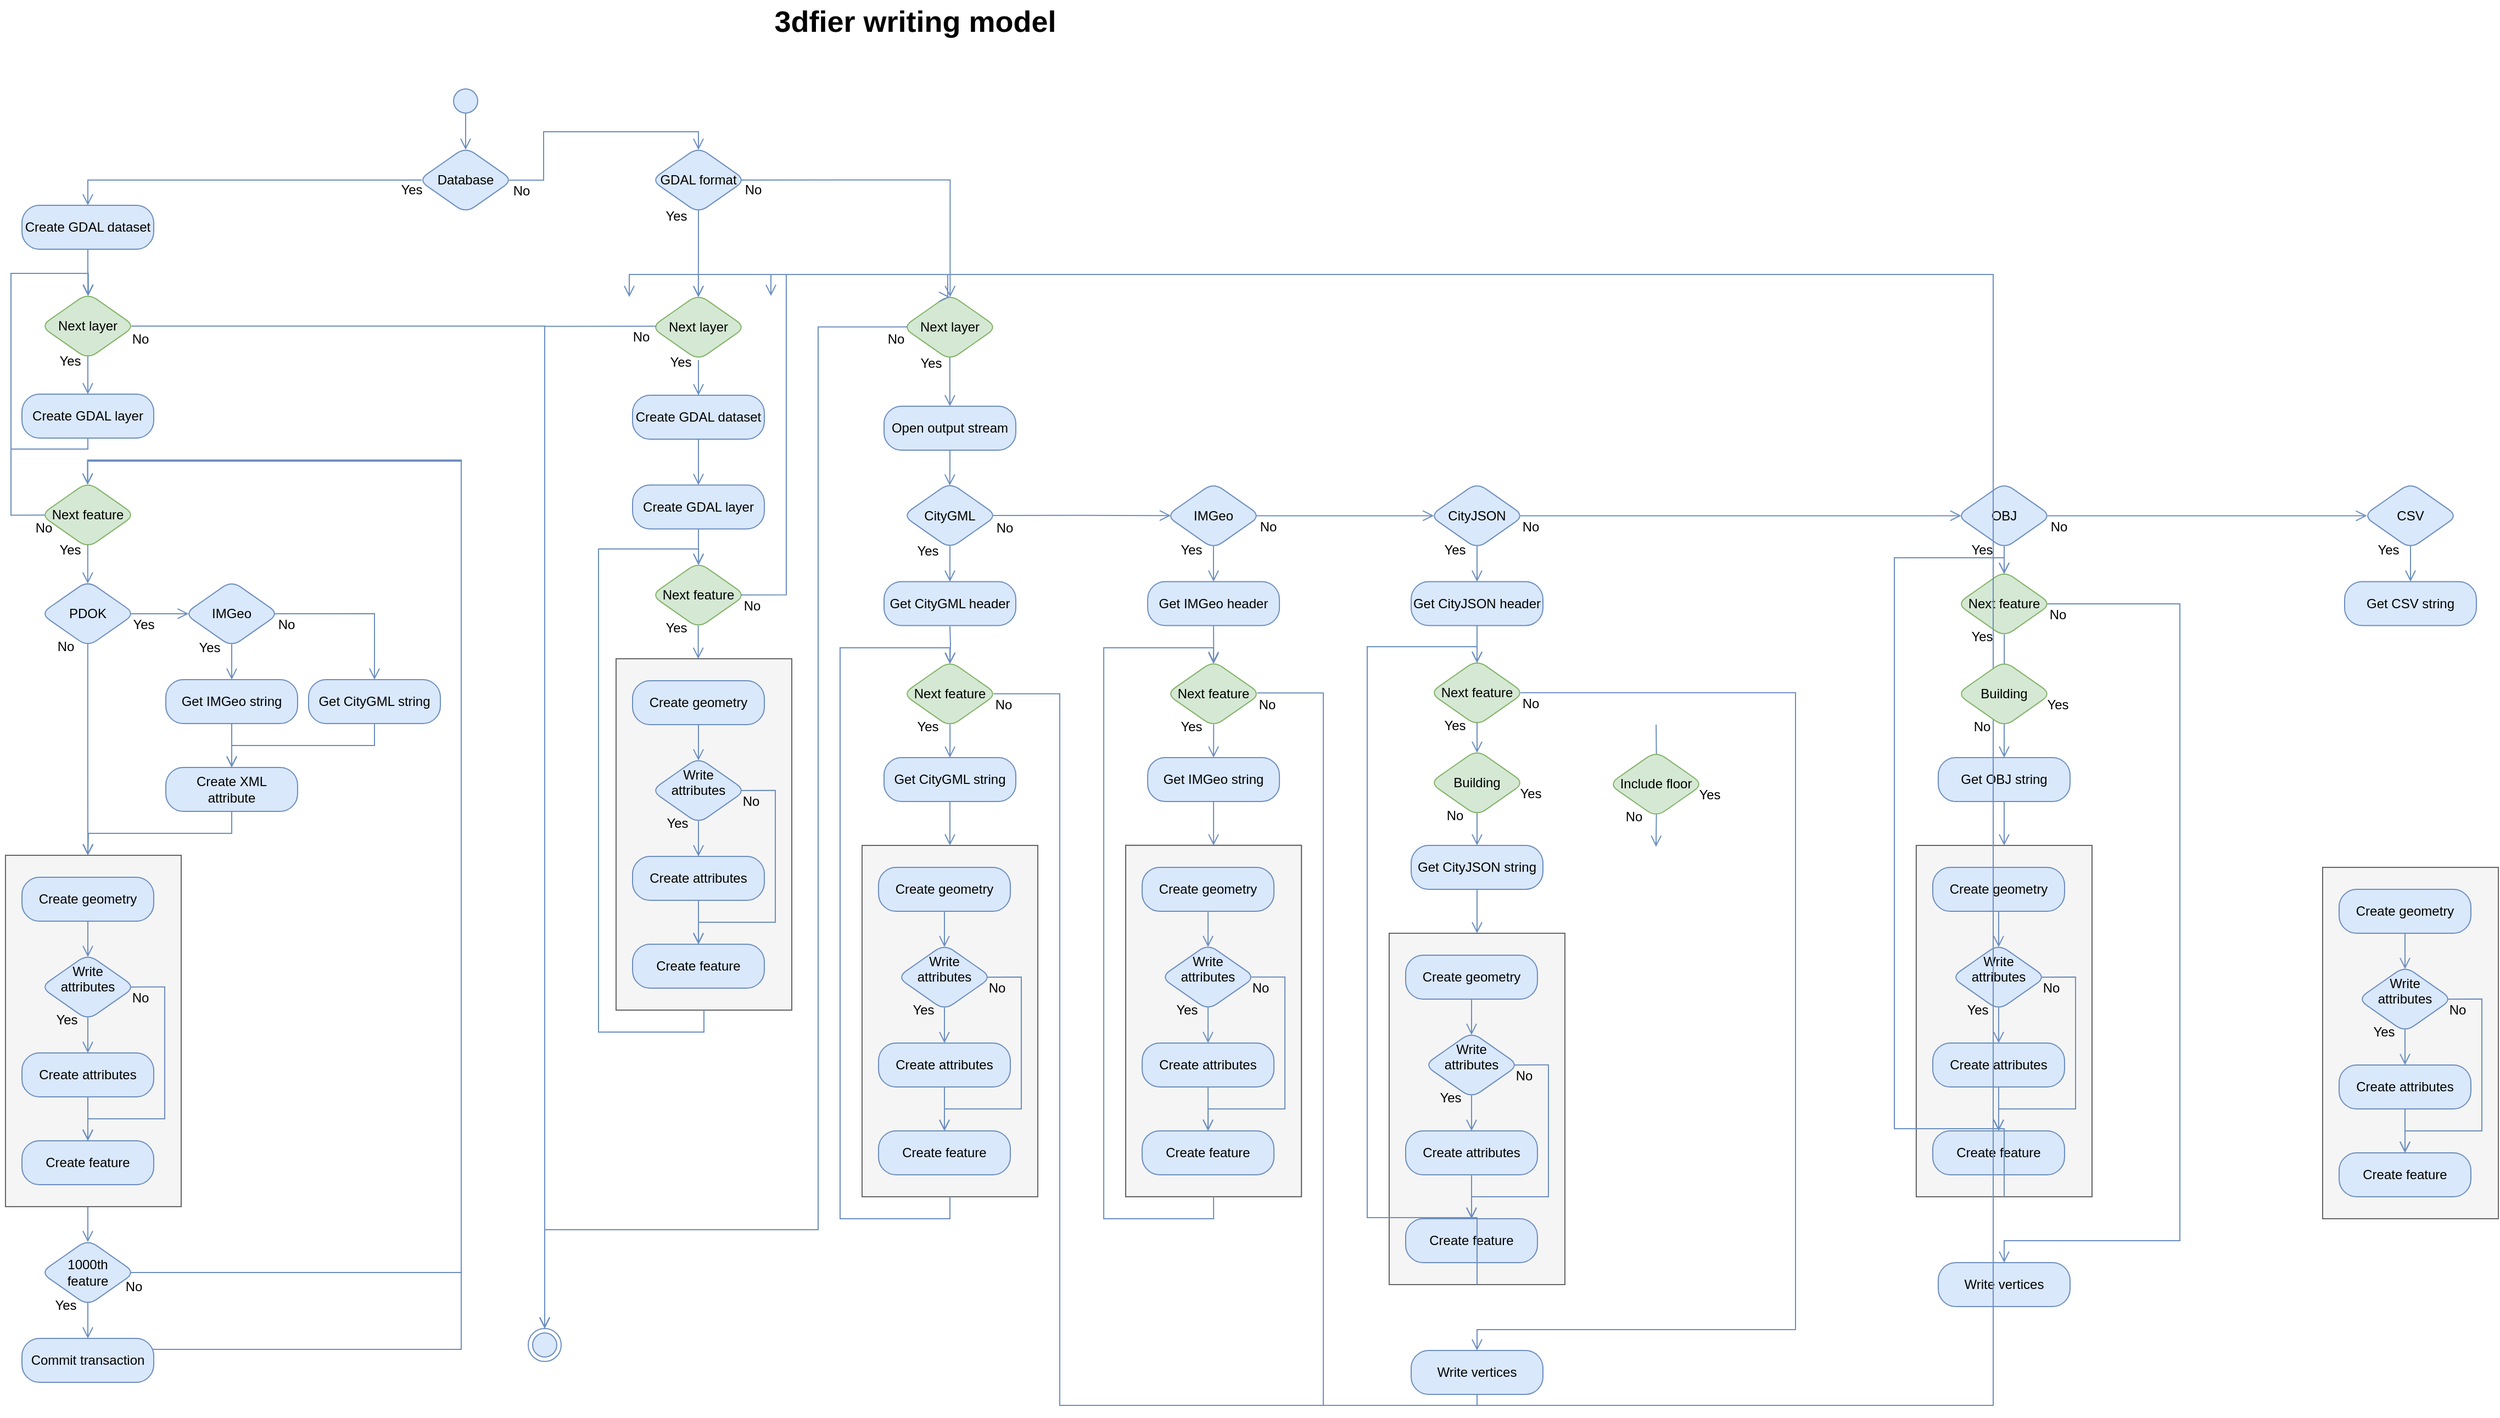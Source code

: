 <mxfile version="12.6.5" type="device"><diagram id="SlvEKLJ4SIaSyPUwSexk" name="Page-1"><mxGraphModel dx="2881" dy="1174" grid="1" gridSize="10" guides="1" tooltips="1" connect="1" arrows="1" fold="1" page="1" pageScale="1" pageWidth="850" pageHeight="1100" math="0" shadow="0"><root><mxCell id="0"/><mxCell id="1" parent="0"/><mxCell id="N66CAd-XzE_prSykYZJb-135" value="Next feature" style="rhombus;whiteSpace=wrap;html=1;fillColor=#d5e8d4;strokeColor=#82b366;rounded=1;shadow=0;strokeWidth=1;perimeterSpacing=0;" parent="1" vertex="1"><mxGeometry x="1186.98" y="550" width="86" height="60" as="geometry"/></mxCell><mxCell id="N66CAd-XzE_prSykYZJb-136" value="No" style="text;html=1;strokeColor=none;fillColor=none;align=center;verticalAlign=middle;whiteSpace=wrap;rounded=0;" parent="1" vertex="1"><mxGeometry x="1258.98" y="580.0" width="40" height="20" as="geometry"/></mxCell><mxCell id="N66CAd-XzE_prSykYZJb-137" value="Yes" style="text;html=1;strokeColor=none;fillColor=none;align=center;verticalAlign=middle;whiteSpace=wrap;rounded=0;" parent="1" vertex="1"><mxGeometry x="1189.85" y="600.0" width="40" height="20" as="geometry"/></mxCell><mxCell id="N66CAd-XzE_prSykYZJb-138" value="" style="group" parent="1" vertex="1" connectable="0"><mxGeometry x="1149.98" y="800" width="160" height="320" as="geometry"/></mxCell><mxCell id="N66CAd-XzE_prSykYZJb-139" value="" style="group;fillColor=#f5f5f5;strokeColor=#666666;fontColor=#333333;" parent="N66CAd-XzE_prSykYZJb-138" vertex="1" connectable="0"><mxGeometry width="160" height="320" as="geometry"/></mxCell><mxCell id="N66CAd-XzE_prSykYZJb-140" value="" style="group;fillColor=#f5f5f5;strokeColor=#666666;fontColor=#333333;" parent="N66CAd-XzE_prSykYZJb-138" vertex="1" connectable="0"><mxGeometry width="160" height="320" as="geometry"/></mxCell><mxCell id="N66CAd-XzE_prSykYZJb-141" value="" style="rounded=0;whiteSpace=wrap;html=1;fillColor=#f5f5f5;strokeColor=#666666;fontColor=#333333;" parent="N66CAd-XzE_prSykYZJb-138" vertex="1"><mxGeometry width="160" height="320" as="geometry"/></mxCell><mxCell id="N66CAd-XzE_prSykYZJb-142" value="Create geometry" style="rounded=1;whiteSpace=wrap;html=1;arcSize=40;fillColor=#dae8fc;strokeColor=#6c8ebf;shadow=0;" parent="N66CAd-XzE_prSykYZJb-138" vertex="1"><mxGeometry x="15" y="20" width="120" height="40" as="geometry"/></mxCell><mxCell id="N66CAd-XzE_prSykYZJb-143" value="" style="edgeStyle=orthogonalEdgeStyle;html=1;verticalAlign=bottom;endArrow=open;endSize=8;strokeColor=#6c8ebf;fillColor=#dae8fc;shadow=0;exitX=0.5;exitY=1;exitDx=0;exitDy=0;rounded=0;entryX=0.5;entryY=0.043;entryDx=0;entryDy=0;entryPerimeter=0;" parent="N66CAd-XzE_prSykYZJb-138" source="N66CAd-XzE_prSykYZJb-142" target="N66CAd-XzE_prSykYZJb-145" edge="1"><mxGeometry relative="1" as="geometry"><mxPoint x="105" y="160" as="targetPoint"/><mxPoint x="74.8" y="60" as="sourcePoint"/></mxGeometry></mxCell><mxCell id="N66CAd-XzE_prSykYZJb-144" value="Create feature" style="rounded=1;whiteSpace=wrap;html=1;arcSize=40;fillColor=#dae8fc;strokeColor=#6c8ebf;shadow=0;" parent="N66CAd-XzE_prSykYZJb-138" vertex="1"><mxGeometry x="15" y="260" width="120" height="40" as="geometry"/></mxCell><mxCell id="N66CAd-XzE_prSykYZJb-145" value="Write&lt;br&gt;attributes&lt;br&gt;&amp;nbsp;" style="rhombus;whiteSpace=wrap;html=1;fillColor=#dae8fc;strokeColor=#6c8ebf;rounded=1;shadow=0;strokeWidth=1;perimeterSpacing=0;" parent="N66CAd-XzE_prSykYZJb-138" vertex="1"><mxGeometry x="32" y="90" width="86" height="60" as="geometry"/></mxCell><mxCell id="N66CAd-XzE_prSykYZJb-146" value="No" style="text;html=1;strokeColor=none;fillColor=none;align=center;verticalAlign=middle;whiteSpace=wrap;rounded=0;" parent="N66CAd-XzE_prSykYZJb-138" vertex="1"><mxGeometry x="103" y="120" width="40" height="20" as="geometry"/></mxCell><mxCell id="N66CAd-XzE_prSykYZJb-147" value="Yes" style="text;html=1;strokeColor=none;fillColor=none;align=center;verticalAlign=middle;whiteSpace=wrap;rounded=0;" parent="N66CAd-XzE_prSykYZJb-138" vertex="1"><mxGeometry x="36" y="140" width="40" height="20" as="geometry"/></mxCell><mxCell id="N66CAd-XzE_prSykYZJb-148" value="" style="edgeStyle=orthogonalEdgeStyle;html=1;verticalAlign=bottom;endArrow=open;endSize=8;strokeColor=#6c8ebf;fillColor=#dae8fc;shadow=0;exitX=0.5;exitY=0.96;exitDx=0;exitDy=0;rounded=0;exitPerimeter=0;entryX=0.5;entryY=0;entryDx=0;entryDy=0;" parent="N66CAd-XzE_prSykYZJb-138" source="N66CAd-XzE_prSykYZJb-145" target="N66CAd-XzE_prSykYZJb-150" edge="1"><mxGeometry relative="1" as="geometry"><mxPoint x="75" y="180" as="targetPoint"/><mxPoint x="75.172" y="149.81" as="sourcePoint"/></mxGeometry></mxCell><mxCell id="N66CAd-XzE_prSykYZJb-149" value="" style="edgeStyle=orthogonalEdgeStyle;html=1;verticalAlign=bottom;endArrow=open;endSize=8;strokeColor=#6c8ebf;fillColor=#dae8fc;shadow=0;rounded=0;exitX=0.956;exitY=0.499;exitDx=0;exitDy=0;exitPerimeter=0;entryX=0.5;entryY=0;entryDx=0;entryDy=0;" parent="N66CAd-XzE_prSykYZJb-138" source="N66CAd-XzE_prSykYZJb-145" target="N66CAd-XzE_prSykYZJb-144" edge="1"><mxGeometry relative="1" as="geometry"><mxPoint x="75" y="270" as="targetPoint"/><mxPoint x="115" y="120" as="sourcePoint"/><Array as="points"><mxPoint x="145" y="120"/><mxPoint x="145" y="240"/><mxPoint x="75" y="240"/></Array></mxGeometry></mxCell><mxCell id="N66CAd-XzE_prSykYZJb-150" value="Create attributes" style="rounded=1;whiteSpace=wrap;html=1;arcSize=40;fillColor=#dae8fc;strokeColor=#6c8ebf;shadow=0;" parent="N66CAd-XzE_prSykYZJb-138" vertex="1"><mxGeometry x="15" y="180" width="120" height="40" as="geometry"/></mxCell><mxCell id="N66CAd-XzE_prSykYZJb-151" value="" style="edgeStyle=orthogonalEdgeStyle;html=1;verticalAlign=bottom;endArrow=open;endSize=8;strokeColor=#6c8ebf;fillColor=#dae8fc;shadow=0;exitX=0.5;exitY=1;exitDx=0;exitDy=0;rounded=0;entryX=0.5;entryY=0;entryDx=0;entryDy=0;" parent="N66CAd-XzE_prSykYZJb-138" source="N66CAd-XzE_prSykYZJb-150" target="N66CAd-XzE_prSykYZJb-144" edge="1"><mxGeometry relative="1" as="geometry"><mxPoint x="75" y="180" as="targetPoint"/><mxPoint x="205" y="170" as="sourcePoint"/></mxGeometry></mxCell><mxCell id="N66CAd-XzE_prSykYZJb-152" value="Get OBJ string" style="rounded=1;whiteSpace=wrap;html=1;arcSize=40;fillColor=#dae8fc;strokeColor=#6c8ebf;shadow=0;" parent="1" vertex="1"><mxGeometry x="1169.98" y="720" width="120" height="40" as="geometry"/></mxCell><mxCell id="N66CAd-XzE_prSykYZJb-153" value="" style="edgeStyle=orthogonalEdgeStyle;html=1;verticalAlign=bottom;endArrow=open;endSize=8;strokeColor=#6c8ebf;fillColor=#dae8fc;shadow=0;rounded=0;entryX=0.5;entryY=0;entryDx=0;entryDy=0;exitX=0.5;exitY=1;exitDx=0;exitDy=0;" parent="1" source="N66CAd-XzE_prSykYZJb-152" target="N66CAd-XzE_prSykYZJb-141" edge="1"><mxGeometry relative="1" as="geometry"><mxPoint x="1229.98" y="794.02" as="targetPoint"/><mxPoint x="1229.98" y="760" as="sourcePoint"/><Array as="points"/></mxGeometry></mxCell><mxCell id="N66CAd-XzE_prSykYZJb-154" value="" style="edgeStyle=orthogonalEdgeStyle;html=1;verticalAlign=bottom;endArrow=open;endSize=8;strokeColor=#6c8ebf;fillColor=#dae8fc;shadow=0;rounded=0;entryX=0.5;entryY=0;entryDx=0;entryDy=0;exitX=0.501;exitY=0.963;exitDx=0;exitDy=0;exitPerimeter=0;" parent="1" source="N66CAd-XzE_prSykYZJb-135" target="N66CAd-XzE_prSykYZJb-152" edge="1"><mxGeometry relative="1" as="geometry"><mxPoint x="1239.98" y="728" as="targetPoint"/><mxPoint x="1239.98" y="688" as="sourcePoint"/><Array as="points"/></mxGeometry></mxCell><mxCell id="N66CAd-XzE_prSykYZJb-155" value="" style="edgeStyle=orthogonalEdgeStyle;html=1;verticalAlign=bottom;endArrow=open;endSize=8;strokeColor=#6c8ebf;fillColor=#dae8fc;shadow=0;rounded=0;exitX=0.5;exitY=1;exitDx=0;exitDy=0;entryX=0.5;entryY=0.046;entryDx=0;entryDy=0;entryPerimeter=0;" parent="1" source="N66CAd-XzE_prSykYZJb-141" target="N66CAd-XzE_prSykYZJb-135" edge="1"><mxGeometry relative="1" as="geometry"><mxPoint x="1189.98" y="538" as="targetPoint"/><mxPoint x="1129.98" y="687" as="sourcePoint"/><Array as="points"><mxPoint x="1229.98" y="1058"/><mxPoint x="1129.98" y="1058"/><mxPoint x="1129.98" y="538"/><mxPoint x="1229.98" y="538"/></Array></mxGeometry></mxCell><mxCell id="N66CAd-XzE_prSykYZJb-156" value="" style="edgeStyle=orthogonalEdgeStyle;html=1;verticalAlign=bottom;endArrow=open;endSize=8;strokeColor=#6c8ebf;fillColor=#dae8fc;shadow=0;rounded=0;exitX=0.958;exitY=0.5;exitDx=0;exitDy=0;exitPerimeter=0;entryX=0.5;entryY=0;entryDx=0;entryDy=0;" parent="1" source="N66CAd-XzE_prSykYZJb-135" target="N66CAd-XzE_prSykYZJb-157" edge="1"><mxGeometry relative="1" as="geometry"><mxPoint x="1239.98" y="1079" as="targetPoint"/><mxPoint x="1240.066" y="617.78" as="sourcePoint"/><Array as="points"><mxPoint x="1390" y="580"/><mxPoint x="1390" y="1160"/><mxPoint x="1230" y="1160"/></Array></mxGeometry></mxCell><mxCell id="N66CAd-XzE_prSykYZJb-157" value="Write vertices" style="rounded=1;whiteSpace=wrap;html=1;arcSize=40;fillColor=#dae8fc;strokeColor=#6c8ebf;shadow=0;" parent="1" vertex="1"><mxGeometry x="1169.98" y="1180" width="120" height="40" as="geometry"/></mxCell><mxCell id="N66CAd-XzE_prSykYZJb-110" value="Next feature" style="rhombus;whiteSpace=wrap;html=1;fillColor=#d5e8d4;strokeColor=#82b366;rounded=1;shadow=0;strokeWidth=1;perimeterSpacing=0;" parent="1" vertex="1"><mxGeometry x="707" y="631" width="86" height="60" as="geometry"/></mxCell><mxCell id="N66CAd-XzE_prSykYZJb-111" value="No" style="text;html=1;strokeColor=none;fillColor=none;align=center;verticalAlign=middle;whiteSpace=wrap;rounded=0;" parent="1" vertex="1"><mxGeometry x="779.0" y="661.0" width="40" height="20" as="geometry"/></mxCell><mxCell id="N66CAd-XzE_prSykYZJb-112" value="Yes" style="text;html=1;strokeColor=none;fillColor=none;align=center;verticalAlign=middle;whiteSpace=wrap;rounded=0;" parent="1" vertex="1"><mxGeometry x="709.87" y="681.0" width="40" height="20" as="geometry"/></mxCell><mxCell id="N66CAd-XzE_prSykYZJb-113" value="" style="group" parent="1" vertex="1" connectable="0"><mxGeometry x="670" y="880" width="160" height="320" as="geometry"/></mxCell><mxCell id="N66CAd-XzE_prSykYZJb-114" value="" style="group;fillColor=#f5f5f5;strokeColor=#666666;fontColor=#333333;" parent="N66CAd-XzE_prSykYZJb-113" vertex="1" connectable="0"><mxGeometry width="160" height="320" as="geometry"/></mxCell><mxCell id="N66CAd-XzE_prSykYZJb-115" value="" style="group;fillColor=#f5f5f5;strokeColor=#666666;fontColor=#333333;" parent="N66CAd-XzE_prSykYZJb-113" vertex="1" connectable="0"><mxGeometry width="160" height="320" as="geometry"/></mxCell><mxCell id="N66CAd-XzE_prSykYZJb-116" value="" style="rounded=0;whiteSpace=wrap;html=1;fillColor=#f5f5f5;strokeColor=#666666;fontColor=#333333;" parent="N66CAd-XzE_prSykYZJb-113" vertex="1"><mxGeometry width="160" height="320" as="geometry"/></mxCell><mxCell id="N66CAd-XzE_prSykYZJb-117" value="Create geometry" style="rounded=1;whiteSpace=wrap;html=1;arcSize=40;fillColor=#dae8fc;strokeColor=#6c8ebf;shadow=0;" parent="N66CAd-XzE_prSykYZJb-113" vertex="1"><mxGeometry x="15" y="20" width="120" height="40" as="geometry"/></mxCell><mxCell id="N66CAd-XzE_prSykYZJb-118" value="" style="edgeStyle=orthogonalEdgeStyle;html=1;verticalAlign=bottom;endArrow=open;endSize=8;strokeColor=#6c8ebf;fillColor=#dae8fc;shadow=0;exitX=0.5;exitY=1;exitDx=0;exitDy=0;rounded=0;entryX=0.5;entryY=0.043;entryDx=0;entryDy=0;entryPerimeter=0;" parent="N66CAd-XzE_prSykYZJb-113" source="N66CAd-XzE_prSykYZJb-117" target="N66CAd-XzE_prSykYZJb-120" edge="1"><mxGeometry relative="1" as="geometry"><mxPoint x="105" y="160" as="targetPoint"/><mxPoint x="74.8" y="60" as="sourcePoint"/></mxGeometry></mxCell><mxCell id="N66CAd-XzE_prSykYZJb-119" value="Create feature" style="rounded=1;whiteSpace=wrap;html=1;arcSize=40;fillColor=#dae8fc;strokeColor=#6c8ebf;shadow=0;" parent="N66CAd-XzE_prSykYZJb-113" vertex="1"><mxGeometry x="15" y="260" width="120" height="40" as="geometry"/></mxCell><mxCell id="N66CAd-XzE_prSykYZJb-120" value="Write&lt;br&gt;attributes&lt;br&gt;&amp;nbsp;" style="rhombus;whiteSpace=wrap;html=1;fillColor=#dae8fc;strokeColor=#6c8ebf;rounded=1;shadow=0;strokeWidth=1;perimeterSpacing=0;" parent="N66CAd-XzE_prSykYZJb-113" vertex="1"><mxGeometry x="32" y="90" width="86" height="60" as="geometry"/></mxCell><mxCell id="N66CAd-XzE_prSykYZJb-121" value="No" style="text;html=1;strokeColor=none;fillColor=none;align=center;verticalAlign=middle;whiteSpace=wrap;rounded=0;" parent="N66CAd-XzE_prSykYZJb-113" vertex="1"><mxGeometry x="103" y="120" width="40" height="20" as="geometry"/></mxCell><mxCell id="N66CAd-XzE_prSykYZJb-122" value="Yes" style="text;html=1;strokeColor=none;fillColor=none;align=center;verticalAlign=middle;whiteSpace=wrap;rounded=0;" parent="N66CAd-XzE_prSykYZJb-113" vertex="1"><mxGeometry x="36" y="140" width="40" height="20" as="geometry"/></mxCell><mxCell id="N66CAd-XzE_prSykYZJb-123" value="" style="edgeStyle=orthogonalEdgeStyle;html=1;verticalAlign=bottom;endArrow=open;endSize=8;strokeColor=#6c8ebf;fillColor=#dae8fc;shadow=0;exitX=0.5;exitY=0.96;exitDx=0;exitDy=0;rounded=0;exitPerimeter=0;entryX=0.5;entryY=0;entryDx=0;entryDy=0;" parent="N66CAd-XzE_prSykYZJb-113" source="N66CAd-XzE_prSykYZJb-120" target="N66CAd-XzE_prSykYZJb-125" edge="1"><mxGeometry relative="1" as="geometry"><mxPoint x="75" y="180" as="targetPoint"/><mxPoint x="75.172" y="149.81" as="sourcePoint"/></mxGeometry></mxCell><mxCell id="N66CAd-XzE_prSykYZJb-124" value="" style="edgeStyle=orthogonalEdgeStyle;html=1;verticalAlign=bottom;endArrow=open;endSize=8;strokeColor=#6c8ebf;fillColor=#dae8fc;shadow=0;rounded=0;exitX=0.956;exitY=0.499;exitDx=0;exitDy=0;exitPerimeter=0;entryX=0.5;entryY=0;entryDx=0;entryDy=0;" parent="N66CAd-XzE_prSykYZJb-113" source="N66CAd-XzE_prSykYZJb-120" target="N66CAd-XzE_prSykYZJb-119" edge="1"><mxGeometry relative="1" as="geometry"><mxPoint x="75" y="270" as="targetPoint"/><mxPoint x="115" y="120" as="sourcePoint"/><Array as="points"><mxPoint x="145" y="120"/><mxPoint x="145" y="240"/><mxPoint x="75" y="240"/></Array></mxGeometry></mxCell><mxCell id="N66CAd-XzE_prSykYZJb-125" value="Create attributes" style="rounded=1;whiteSpace=wrap;html=1;arcSize=40;fillColor=#dae8fc;strokeColor=#6c8ebf;shadow=0;" parent="N66CAd-XzE_prSykYZJb-113" vertex="1"><mxGeometry x="15" y="180" width="120" height="40" as="geometry"/></mxCell><mxCell id="N66CAd-XzE_prSykYZJb-126" value="" style="edgeStyle=orthogonalEdgeStyle;html=1;verticalAlign=bottom;endArrow=open;endSize=8;strokeColor=#6c8ebf;fillColor=#dae8fc;shadow=0;exitX=0.5;exitY=1;exitDx=0;exitDy=0;rounded=0;entryX=0.5;entryY=0;entryDx=0;entryDy=0;" parent="N66CAd-XzE_prSykYZJb-113" source="N66CAd-XzE_prSykYZJb-125" target="N66CAd-XzE_prSykYZJb-119" edge="1"><mxGeometry relative="1" as="geometry"><mxPoint x="75" y="180" as="targetPoint"/><mxPoint x="205" y="170" as="sourcePoint"/></mxGeometry></mxCell><mxCell id="N66CAd-XzE_prSykYZJb-127" value="Get CityJSON string" style="rounded=1;whiteSpace=wrap;html=1;arcSize=40;fillColor=#dae8fc;strokeColor=#6c8ebf;shadow=0;" parent="1" vertex="1"><mxGeometry x="690" y="800" width="120" height="40" as="geometry"/></mxCell><mxCell id="N66CAd-XzE_prSykYZJb-128" value="" style="edgeStyle=orthogonalEdgeStyle;html=1;verticalAlign=bottom;endArrow=open;endSize=8;strokeColor=#6c8ebf;fillColor=#dae8fc;shadow=0;rounded=0;entryX=0.5;entryY=0;entryDx=0;entryDy=0;exitX=0.5;exitY=1;exitDx=0;exitDy=0;" parent="1" source="N66CAd-XzE_prSykYZJb-127" target="N66CAd-XzE_prSykYZJb-116" edge="1"><mxGeometry relative="1" as="geometry"><mxPoint x="750" y="874.02" as="targetPoint"/><mxPoint x="750" y="840" as="sourcePoint"/><Array as="points"/></mxGeometry></mxCell><mxCell id="N66CAd-XzE_prSykYZJb-129" value="" style="edgeStyle=orthogonalEdgeStyle;html=1;verticalAlign=bottom;endArrow=open;endSize=8;strokeColor=#6c8ebf;fillColor=#dae8fc;shadow=0;rounded=0;entryX=0.5;entryY=0;entryDx=0;entryDy=0;exitX=0.5;exitY=0.954;exitDx=0;exitDy=0;exitPerimeter=0;" parent="1" source="N66CAd-XzE_prSykYZJb-162" target="N66CAd-XzE_prSykYZJb-127" edge="1"><mxGeometry relative="1" as="geometry"><mxPoint x="760" y="809" as="targetPoint"/><mxPoint x="760" y="769" as="sourcePoint"/><Array as="points"/></mxGeometry></mxCell><mxCell id="N66CAd-XzE_prSykYZJb-130" value="" style="edgeStyle=orthogonalEdgeStyle;html=1;verticalAlign=bottom;endArrow=open;endSize=8;strokeColor=#6c8ebf;fillColor=#dae8fc;shadow=0;rounded=0;exitX=0.5;exitY=1;exitDx=0;exitDy=0;entryX=0.5;entryY=0.046;entryDx=0;entryDy=0;entryPerimeter=0;" parent="1" source="N66CAd-XzE_prSykYZJb-116" target="N66CAd-XzE_prSykYZJb-110" edge="1"><mxGeometry relative="1" as="geometry"><mxPoint x="710" y="619" as="targetPoint"/><mxPoint x="650" y="768" as="sourcePoint"/><Array as="points"><mxPoint x="750" y="1139"/><mxPoint x="650" y="1139"/><mxPoint x="650" y="619"/><mxPoint x="750" y="619"/></Array></mxGeometry></mxCell><mxCell id="N66CAd-XzE_prSykYZJb-89" value="Next feature" style="rhombus;whiteSpace=wrap;html=1;fillColor=#d5e8d4;strokeColor=#82b366;rounded=1;shadow=0;strokeWidth=1;perimeterSpacing=0;" parent="1" vertex="1"><mxGeometry x="467.06" y="631.94" width="86" height="60" as="geometry"/></mxCell><mxCell id="N66CAd-XzE_prSykYZJb-90" value="No" style="text;html=1;strokeColor=none;fillColor=none;align=center;verticalAlign=middle;whiteSpace=wrap;rounded=0;" parent="1" vertex="1"><mxGeometry x="539.06" y="661.94" width="40" height="20" as="geometry"/></mxCell><mxCell id="N66CAd-XzE_prSykYZJb-91" value="Yes" style="text;html=1;strokeColor=none;fillColor=none;align=center;verticalAlign=middle;whiteSpace=wrap;rounded=0;" parent="1" vertex="1"><mxGeometry x="469.93" y="681.94" width="40" height="20" as="geometry"/></mxCell><mxCell id="N66CAd-XzE_prSykYZJb-92" value="" style="group" parent="1" vertex="1" connectable="0"><mxGeometry x="430.06" y="799.94" width="160" height="320" as="geometry"/></mxCell><mxCell id="N66CAd-XzE_prSykYZJb-93" value="" style="group;fillColor=#f5f5f5;strokeColor=#666666;fontColor=#333333;" parent="N66CAd-XzE_prSykYZJb-92" vertex="1" connectable="0"><mxGeometry width="160" height="320" as="geometry"/></mxCell><mxCell id="N66CAd-XzE_prSykYZJb-94" value="" style="group;fillColor=#f5f5f5;strokeColor=#666666;fontColor=#333333;" parent="N66CAd-XzE_prSykYZJb-92" vertex="1" connectable="0"><mxGeometry width="160" height="320" as="geometry"/></mxCell><mxCell id="N66CAd-XzE_prSykYZJb-95" value="" style="rounded=0;whiteSpace=wrap;html=1;fillColor=#f5f5f5;strokeColor=#666666;fontColor=#333333;" parent="N66CAd-XzE_prSykYZJb-92" vertex="1"><mxGeometry width="160" height="320" as="geometry"/></mxCell><mxCell id="N66CAd-XzE_prSykYZJb-96" value="Create geometry" style="rounded=1;whiteSpace=wrap;html=1;arcSize=40;fillColor=#dae8fc;strokeColor=#6c8ebf;shadow=0;" parent="N66CAd-XzE_prSykYZJb-92" vertex="1"><mxGeometry x="15" y="20" width="120" height="40" as="geometry"/></mxCell><mxCell id="N66CAd-XzE_prSykYZJb-97" value="" style="edgeStyle=orthogonalEdgeStyle;html=1;verticalAlign=bottom;endArrow=open;endSize=8;strokeColor=#6c8ebf;fillColor=#dae8fc;shadow=0;exitX=0.5;exitY=1;exitDx=0;exitDy=0;rounded=0;entryX=0.5;entryY=0.043;entryDx=0;entryDy=0;entryPerimeter=0;" parent="N66CAd-XzE_prSykYZJb-92" source="N66CAd-XzE_prSykYZJb-96" target="N66CAd-XzE_prSykYZJb-99" edge="1"><mxGeometry relative="1" as="geometry"><mxPoint x="105" y="160" as="targetPoint"/><mxPoint x="74.8" y="60" as="sourcePoint"/></mxGeometry></mxCell><mxCell id="N66CAd-XzE_prSykYZJb-98" value="Create feature" style="rounded=1;whiteSpace=wrap;html=1;arcSize=40;fillColor=#dae8fc;strokeColor=#6c8ebf;shadow=0;" parent="N66CAd-XzE_prSykYZJb-92" vertex="1"><mxGeometry x="15" y="260" width="120" height="40" as="geometry"/></mxCell><mxCell id="N66CAd-XzE_prSykYZJb-99" value="Write&lt;br&gt;attributes&lt;br&gt;&amp;nbsp;" style="rhombus;whiteSpace=wrap;html=1;fillColor=#dae8fc;strokeColor=#6c8ebf;rounded=1;shadow=0;strokeWidth=1;perimeterSpacing=0;" parent="N66CAd-XzE_prSykYZJb-92" vertex="1"><mxGeometry x="32" y="90" width="86" height="60" as="geometry"/></mxCell><mxCell id="N66CAd-XzE_prSykYZJb-100" value="No" style="text;html=1;strokeColor=none;fillColor=none;align=center;verticalAlign=middle;whiteSpace=wrap;rounded=0;" parent="N66CAd-XzE_prSykYZJb-92" vertex="1"><mxGeometry x="103" y="120" width="40" height="20" as="geometry"/></mxCell><mxCell id="N66CAd-XzE_prSykYZJb-101" value="Yes" style="text;html=1;strokeColor=none;fillColor=none;align=center;verticalAlign=middle;whiteSpace=wrap;rounded=0;" parent="N66CAd-XzE_prSykYZJb-92" vertex="1"><mxGeometry x="36" y="140" width="40" height="20" as="geometry"/></mxCell><mxCell id="N66CAd-XzE_prSykYZJb-102" value="" style="edgeStyle=orthogonalEdgeStyle;html=1;verticalAlign=bottom;endArrow=open;endSize=8;strokeColor=#6c8ebf;fillColor=#dae8fc;shadow=0;exitX=0.5;exitY=0.96;exitDx=0;exitDy=0;rounded=0;exitPerimeter=0;entryX=0.5;entryY=0;entryDx=0;entryDy=0;" parent="N66CAd-XzE_prSykYZJb-92" source="N66CAd-XzE_prSykYZJb-99" target="N66CAd-XzE_prSykYZJb-104" edge="1"><mxGeometry relative="1" as="geometry"><mxPoint x="75" y="180" as="targetPoint"/><mxPoint x="75.172" y="149.81" as="sourcePoint"/></mxGeometry></mxCell><mxCell id="N66CAd-XzE_prSykYZJb-103" value="" style="edgeStyle=orthogonalEdgeStyle;html=1;verticalAlign=bottom;endArrow=open;endSize=8;strokeColor=#6c8ebf;fillColor=#dae8fc;shadow=0;rounded=0;exitX=0.956;exitY=0.499;exitDx=0;exitDy=0;exitPerimeter=0;entryX=0.5;entryY=0;entryDx=0;entryDy=0;" parent="N66CAd-XzE_prSykYZJb-92" source="N66CAd-XzE_prSykYZJb-99" target="N66CAd-XzE_prSykYZJb-98" edge="1"><mxGeometry relative="1" as="geometry"><mxPoint x="75" y="270" as="targetPoint"/><mxPoint x="115" y="120" as="sourcePoint"/><Array as="points"><mxPoint x="145" y="120"/><mxPoint x="145" y="240"/><mxPoint x="75" y="240"/></Array></mxGeometry></mxCell><mxCell id="N66CAd-XzE_prSykYZJb-104" value="Create attributes" style="rounded=1;whiteSpace=wrap;html=1;arcSize=40;fillColor=#dae8fc;strokeColor=#6c8ebf;shadow=0;" parent="N66CAd-XzE_prSykYZJb-92" vertex="1"><mxGeometry x="15" y="180" width="120" height="40" as="geometry"/></mxCell><mxCell id="N66CAd-XzE_prSykYZJb-105" value="" style="edgeStyle=orthogonalEdgeStyle;html=1;verticalAlign=bottom;endArrow=open;endSize=8;strokeColor=#6c8ebf;fillColor=#dae8fc;shadow=0;exitX=0.5;exitY=1;exitDx=0;exitDy=0;rounded=0;entryX=0.5;entryY=0;entryDx=0;entryDy=0;" parent="N66CAd-XzE_prSykYZJb-92" source="N66CAd-XzE_prSykYZJb-104" target="N66CAd-XzE_prSykYZJb-98" edge="1"><mxGeometry relative="1" as="geometry"><mxPoint x="75" y="180" as="targetPoint"/><mxPoint x="205" y="170" as="sourcePoint"/></mxGeometry></mxCell><mxCell id="N66CAd-XzE_prSykYZJb-106" value="Get IMGeo string" style="rounded=1;whiteSpace=wrap;html=1;arcSize=40;fillColor=#dae8fc;strokeColor=#6c8ebf;shadow=0;" parent="1" vertex="1"><mxGeometry x="450.06" y="719.94" width="120" height="40" as="geometry"/></mxCell><mxCell id="N66CAd-XzE_prSykYZJb-107" value="" style="edgeStyle=orthogonalEdgeStyle;html=1;verticalAlign=bottom;endArrow=open;endSize=8;strokeColor=#6c8ebf;fillColor=#dae8fc;shadow=0;rounded=0;entryX=0.5;entryY=0;entryDx=0;entryDy=0;exitX=0.5;exitY=1;exitDx=0;exitDy=0;" parent="1" source="N66CAd-XzE_prSykYZJb-106" target="N66CAd-XzE_prSykYZJb-95" edge="1"><mxGeometry relative="1" as="geometry"><mxPoint x="510.06" y="793.96" as="targetPoint"/><mxPoint x="510.06" y="759.94" as="sourcePoint"/><Array as="points"/></mxGeometry></mxCell><mxCell id="N66CAd-XzE_prSykYZJb-108" value="" style="edgeStyle=orthogonalEdgeStyle;html=1;verticalAlign=bottom;endArrow=open;endSize=8;strokeColor=#6c8ebf;fillColor=#dae8fc;shadow=0;rounded=0;entryX=0.5;entryY=0;entryDx=0;entryDy=0;exitX=0.501;exitY=0.963;exitDx=0;exitDy=0;exitPerimeter=0;" parent="1" source="N66CAd-XzE_prSykYZJb-89" target="N66CAd-XzE_prSykYZJb-106" edge="1"><mxGeometry relative="1" as="geometry"><mxPoint x="520.06" y="809.94" as="targetPoint"/><mxPoint x="520.06" y="769.94" as="sourcePoint"/><Array as="points"/></mxGeometry></mxCell><mxCell id="N66CAd-XzE_prSykYZJb-109" value="" style="edgeStyle=orthogonalEdgeStyle;html=1;verticalAlign=bottom;endArrow=open;endSize=8;strokeColor=#6c8ebf;fillColor=#dae8fc;shadow=0;rounded=0;exitX=0.5;exitY=1;exitDx=0;exitDy=0;entryX=0.5;entryY=0.046;entryDx=0;entryDy=0;entryPerimeter=0;" parent="1" source="N66CAd-XzE_prSykYZJb-95" target="N66CAd-XzE_prSykYZJb-89" edge="1"><mxGeometry relative="1" as="geometry"><mxPoint x="470.06" y="619.94" as="targetPoint"/><mxPoint x="410.06" y="768.94" as="sourcePoint"/><Array as="points"><mxPoint x="510.06" y="1139.94"/><mxPoint x="410.06" y="1139.94"/><mxPoint x="410.06" y="619.94"/><mxPoint x="510.06" y="619.94"/></Array></mxGeometry></mxCell><mxCell id="UIED0F15YRQl4tBOvIVr-1" value="3dfier writing model" style="text;strokeColor=none;fillColor=none;html=1;fontSize=27;fontStyle=1;verticalAlign=middle;align=center;rounded=0;shadow=0;" parent="1" vertex="1"><mxGeometry x="78" y="30" width="319" height="40" as="geometry"/></mxCell><mxCell id="UIED0F15YRQl4tBOvIVr-2" value="" style="ellipse;html=1;shape=startState;fillColor=#dae8fc;strokeColor=#6c8ebf;shadow=0;" parent="1" vertex="1"><mxGeometry x="-186" y="107" width="30" height="30" as="geometry"/></mxCell><mxCell id="UIED0F15YRQl4tBOvIVr-3" value="" style="edgeStyle=orthogonalEdgeStyle;html=1;verticalAlign=bottom;endArrow=open;endSize=8;strokeColor=#6c8ebf;fillColor=#dae8fc;shadow=0;exitX=0.5;exitY=0.875;exitDx=0;exitDy=0;rounded=0;exitPerimeter=0;entryX=0.5;entryY=0.04;entryDx=0;entryDy=0;entryPerimeter=0;" parent="1" source="UIED0F15YRQl4tBOvIVr-2" target="UIED0F15YRQl4tBOvIVr-17" edge="1"><mxGeometry relative="1" as="geometry"><mxPoint x="-256" y="164" as="targetPoint"/><mxPoint x="-171" y="161" as="sourcePoint"/></mxGeometry></mxCell><mxCell id="UIED0F15YRQl4tBOvIVr-4" value="Open output stream" style="rounded=1;whiteSpace=wrap;html=1;arcSize=40;fillColor=#dae8fc;strokeColor=#6c8ebf;shadow=0;" parent="1" vertex="1"><mxGeometry x="210" y="400" width="120" height="40" as="geometry"/></mxCell><mxCell id="UIED0F15YRQl4tBOvIVr-9" value="GDAL format" style="rhombus;whiteSpace=wrap;html=1;fillColor=#dae8fc;strokeColor=#6c8ebf;rounded=1;shadow=0;strokeWidth=1;perimeterSpacing=0;" parent="1" vertex="1"><mxGeometry x="-2" y="164.0" width="86" height="60" as="geometry"/></mxCell><mxCell id="UIED0F15YRQl4tBOvIVr-10" value="No" style="text;html=1;strokeColor=none;fillColor=none;align=center;verticalAlign=middle;whiteSpace=wrap;rounded=0;" parent="1" vertex="1"><mxGeometry x="71.0" y="193.0" width="40" height="20" as="geometry"/></mxCell><mxCell id="UIED0F15YRQl4tBOvIVr-11" value="Yes" style="text;html=1;strokeColor=none;fillColor=none;align=center;verticalAlign=middle;whiteSpace=wrap;rounded=0;" parent="1" vertex="1"><mxGeometry x="1.0" y="217.0" width="40" height="20" as="geometry"/></mxCell><mxCell id="UIED0F15YRQl4tBOvIVr-12" value="" style="edgeStyle=orthogonalEdgeStyle;html=1;verticalAlign=bottom;endArrow=open;endSize=8;strokeColor=#6c8ebf;fillColor=#dae8fc;shadow=0;exitX=0.499;exitY=0.952;exitDx=0;exitDy=0;rounded=0;exitPerimeter=0;entryX=0.5;entryY=0;entryDx=0;entryDy=0;" parent="1" source="UIED0F15YRQl4tBOvIVr-22" target="UIED0F15YRQl4tBOvIVr-4" edge="1"><mxGeometry relative="1" as="geometry"><mxPoint x="270" y="290" as="targetPoint"/><mxPoint x="270.172" y="257.56" as="sourcePoint"/></mxGeometry></mxCell><mxCell id="UIED0F15YRQl4tBOvIVr-17" value="Database" style="rhombus;whiteSpace=wrap;html=1;fillColor=#dae8fc;strokeColor=#6c8ebf;rounded=1;shadow=0;strokeWidth=1;perimeterSpacing=0;" parent="1" vertex="1"><mxGeometry x="-214" y="164.0" width="86" height="60" as="geometry"/></mxCell><mxCell id="UIED0F15YRQl4tBOvIVr-18" value="No" style="text;html=1;strokeColor=none;fillColor=none;align=center;verticalAlign=middle;whiteSpace=wrap;rounded=0;" parent="1" vertex="1"><mxGeometry x="-140.0" y="193.86" width="40" height="20" as="geometry"/></mxCell><mxCell id="UIED0F15YRQl4tBOvIVr-19" value="Yes" style="text;html=1;strokeColor=none;fillColor=none;align=center;verticalAlign=middle;whiteSpace=wrap;rounded=0;" parent="1" vertex="1"><mxGeometry x="-240.0" y="193.0" width="40" height="20" as="geometry"/></mxCell><mxCell id="UIED0F15YRQl4tBOvIVr-21" value="" style="edgeStyle=orthogonalEdgeStyle;html=1;verticalAlign=bottom;endArrow=open;endSize=8;strokeColor=#6c8ebf;fillColor=#dae8fc;shadow=0;entryX=0.5;entryY=0.041;entryDx=0;entryDy=0;exitX=0.96;exitY=0.502;exitDx=0;exitDy=0;rounded=0;entryPerimeter=0;exitPerimeter=0;" parent="1" source="UIED0F15YRQl4tBOvIVr-17" target="UIED0F15YRQl4tBOvIVr-9" edge="1"><mxGeometry relative="1" as="geometry"><mxPoint x="434.57" y="189.83" as="targetPoint"/><mxPoint x="395.002" y="189.83" as="sourcePoint"/><Array as="points"><mxPoint x="-100" y="194"/><mxPoint x="-100" y="150"/><mxPoint x="41" y="150"/></Array></mxGeometry></mxCell><mxCell id="UIED0F15YRQl4tBOvIVr-22" value="Next layer" style="rhombus;whiteSpace=wrap;html=1;fillColor=#d5e8d4;strokeColor=#82b366;rounded=1;shadow=0;strokeWidth=1;perimeterSpacing=0;" parent="1" vertex="1"><mxGeometry x="227" y="298.0" width="86" height="60" as="geometry"/></mxCell><mxCell id="UIED0F15YRQl4tBOvIVr-23" value="No" style="text;html=1;strokeColor=none;fillColor=none;align=center;verticalAlign=middle;whiteSpace=wrap;rounded=0;" parent="1" vertex="1"><mxGeometry x="201.0" y="329.0" width="40" height="20" as="geometry"/></mxCell><mxCell id="UIED0F15YRQl4tBOvIVr-24" value="Yes" style="text;html=1;strokeColor=none;fillColor=none;align=center;verticalAlign=middle;whiteSpace=wrap;rounded=0;" parent="1" vertex="1"><mxGeometry x="233.0" y="351.0" width="40" height="20" as="geometry"/></mxCell><mxCell id="UIED0F15YRQl4tBOvIVr-25" value="" style="edgeStyle=orthogonalEdgeStyle;html=1;verticalAlign=bottom;endArrow=open;endSize=8;strokeColor=#6c8ebf;fillColor=#dae8fc;shadow=0;exitX=0.05;exitY=0.495;exitDx=0;exitDy=0;rounded=0;exitPerimeter=0;entryX=0.5;entryY=0;entryDx=0;entryDy=0;" parent="1" source="UIED0F15YRQl4tBOvIVr-22" target="IHtqSzfHKVpkXpdsXyN--73" edge="1"><mxGeometry relative="1" as="geometry"><mxPoint x="390" y="460" as="targetPoint"/><mxPoint x="356.172" y="435.05" as="sourcePoint"/><Array as="points"><mxPoint x="150" y="328"/><mxPoint x="150" y="1150"/><mxPoint x="-99" y="1150"/></Array></mxGeometry></mxCell><mxCell id="UIED0F15YRQl4tBOvIVr-26" value="" style="edgeStyle=orthogonalEdgeStyle;html=1;verticalAlign=bottom;endArrow=open;endSize=8;strokeColor=#6c8ebf;fillColor=#dae8fc;shadow=0;rounded=0;entryX=0.5;entryY=0.042;entryDx=0;entryDy=0;entryPerimeter=0;exitX=0.5;exitY=1;exitDx=0;exitDy=0;" parent="1" source="N66CAd-XzE_prSykYZJb-134" target="UIED0F15YRQl4tBOvIVr-22" edge="1"><mxGeometry relative="1" as="geometry"><mxPoint x="573.258" y="320.21" as="targetPoint"/><mxPoint x="750" y="1280" as="sourcePoint"/><Array as="points"><mxPoint x="750" y="1310"/><mxPoint x="1220" y="1310"/><mxPoint x="1220" y="280"/><mxPoint x="268" y="280"/><mxPoint x="268" y="301"/></Array></mxGeometry></mxCell><mxCell id="UIED0F15YRQl4tBOvIVr-27" value="" style="edgeStyle=orthogonalEdgeStyle;html=1;verticalAlign=bottom;endArrow=open;endSize=8;strokeColor=#6c8ebf;fillColor=#dae8fc;shadow=0;rounded=0;exitX=0.035;exitY=0.5;exitDx=0;exitDy=0;exitPerimeter=0;entryX=0.5;entryY=0;entryDx=0;entryDy=0;" parent="1" source="UIED0F15YRQl4tBOvIVr-17" target="UIED0F15YRQl4tBOvIVr-33" edge="1"><mxGeometry relative="1" as="geometry"><mxPoint x="710" y="178" as="targetPoint"/><mxPoint x="582" y="190" as="sourcePoint"/><Array as="points"><mxPoint x="-515" y="194"/></Array></mxGeometry></mxCell><mxCell id="UIED0F15YRQl4tBOvIVr-28" value="" style="edgeStyle=orthogonalEdgeStyle;html=1;verticalAlign=bottom;endArrow=open;endSize=8;strokeColor=#6c8ebf;fillColor=#dae8fc;shadow=0;rounded=0;entryX=0.499;entryY=0.043;entryDx=0;entryDy=0;entryPerimeter=0;exitX=0.5;exitY=0.955;exitDx=0;exitDy=0;exitPerimeter=0;" parent="1" source="UIED0F15YRQl4tBOvIVr-9" target="IHtqSzfHKVpkXpdsXyN--68" edge="1"><mxGeometry relative="1" as="geometry"><mxPoint x="220.914" y="300.4" as="targetPoint"/><mxPoint x="60" y="230" as="sourcePoint"/></mxGeometry></mxCell><mxCell id="UIED0F15YRQl4tBOvIVr-32" value="Create GDAL layer" style="rounded=1;whiteSpace=wrap;html=1;arcSize=40;fillColor=#dae8fc;strokeColor=#6c8ebf;shadow=0;" parent="1" vertex="1"><mxGeometry x="-575" y="389" width="120" height="40" as="geometry"/></mxCell><mxCell id="UIED0F15YRQl4tBOvIVr-33" value="Create GDAL dataset" style="rounded=1;whiteSpace=wrap;html=1;arcSize=40;fillColor=#dae8fc;strokeColor=#6c8ebf;shadow=0;" parent="1" vertex="1"><mxGeometry x="-575" y="217" width="120" height="40" as="geometry"/></mxCell><mxCell id="UIED0F15YRQl4tBOvIVr-35" value="" style="edgeStyle=orthogonalEdgeStyle;html=1;verticalAlign=bottom;endArrow=open;endSize=8;strokeColor=#6c8ebf;fillColor=#dae8fc;shadow=0;entryX=0.5;entryY=0;entryDx=0;entryDy=0;exitX=0.5;exitY=0.955;exitDx=0;exitDy=0;rounded=0;exitPerimeter=0;" parent="1" source="UIED0F15YRQl4tBOvIVr-38" target="UIED0F15YRQl4tBOvIVr-32" edge="1"><mxGeometry relative="1" as="geometry"><mxPoint x="-790.172" y="269.19" as="targetPoint"/><mxPoint x="-515" y="256.61" as="sourcePoint"/></mxGeometry></mxCell><mxCell id="UIED0F15YRQl4tBOvIVr-38" value="Next layer" style="rhombus;whiteSpace=wrap;html=1;fillColor=#d5e8d4;strokeColor=#82b366;rounded=1;shadow=0;strokeWidth=1;perimeterSpacing=0;" parent="1" vertex="1"><mxGeometry x="-558" y="297" width="86" height="60" as="geometry"/></mxCell><mxCell id="UIED0F15YRQl4tBOvIVr-39" value="No" style="text;html=1;strokeColor=none;fillColor=none;align=center;verticalAlign=middle;whiteSpace=wrap;rounded=0;" parent="1" vertex="1"><mxGeometry x="-487.0" y="328.75" width="40" height="20" as="geometry"/></mxCell><mxCell id="UIED0F15YRQl4tBOvIVr-40" value="Yes" style="text;html=1;strokeColor=none;fillColor=none;align=center;verticalAlign=middle;whiteSpace=wrap;rounded=0;" parent="1" vertex="1"><mxGeometry x="-551.0" y="348.75" width="40" height="20" as="geometry"/></mxCell><mxCell id="UIED0F15YRQl4tBOvIVr-42" value="" style="edgeStyle=orthogonalEdgeStyle;html=1;verticalAlign=bottom;endArrow=open;endSize=8;strokeColor=#6c8ebf;fillColor=#dae8fc;shadow=0;exitX=0.5;exitY=1;exitDx=0;exitDy=0;rounded=0;entryX=0.504;entryY=0.039;entryDx=0;entryDy=0;entryPerimeter=0;" parent="1" source="UIED0F15YRQl4tBOvIVr-33" target="UIED0F15YRQl4tBOvIVr-38" edge="1"><mxGeometry relative="1" as="geometry"><mxPoint x="-495" y="289" as="targetPoint"/><mxPoint x="-504.344" y="363.21" as="sourcePoint"/></mxGeometry></mxCell><mxCell id="UIED0F15YRQl4tBOvIVr-43" value="" style="edgeStyle=orthogonalEdgeStyle;html=1;verticalAlign=bottom;endArrow=open;endSize=8;strokeColor=#6c8ebf;fillColor=#dae8fc;shadow=0;entryX=0.503;entryY=0.042;entryDx=0;entryDy=0;exitX=0.5;exitY=1;exitDx=0;exitDy=0;rounded=0;entryPerimeter=0;" parent="1" source="UIED0F15YRQl4tBOvIVr-32" target="UIED0F15YRQl4tBOvIVr-38" edge="1"><mxGeometry relative="1" as="geometry"><mxPoint x="-505" y="394.75" as="targetPoint"/><mxPoint x="-505.344" y="363.46" as="sourcePoint"/><Array as="points"><mxPoint x="-515" y="439"/><mxPoint x="-585" y="439"/><mxPoint x="-585" y="279"/><mxPoint x="-515" y="279"/></Array></mxGeometry></mxCell><mxCell id="UIED0F15YRQl4tBOvIVr-44" value="" style="edgeStyle=orthogonalEdgeStyle;html=1;verticalAlign=bottom;endArrow=open;endSize=8;strokeColor=#6c8ebf;fillColor=#dae8fc;shadow=0;exitX=0.961;exitY=0.5;exitDx=0;exitDy=0;rounded=0;exitPerimeter=0;entryX=0.5;entryY=0;entryDx=0;entryDy=0;" parent="1" source="UIED0F15YRQl4tBOvIVr-38" target="IHtqSzfHKVpkXpdsXyN--73" edge="1"><mxGeometry relative="1" as="geometry"><mxPoint x="-140" y="436" as="targetPoint"/><mxPoint x="-505" y="399.667" as="sourcePoint"/><Array as="points"><mxPoint x="-99" y="327"/></Array></mxGeometry></mxCell><mxCell id="UIED0F15YRQl4tBOvIVr-45" value="Next feature" style="rhombus;whiteSpace=wrap;html=1;fillColor=#d5e8d4;strokeColor=#82b366;rounded=1;shadow=0;strokeWidth=1;perimeterSpacing=0;" parent="1" vertex="1"><mxGeometry x="-558" y="469" width="86" height="60" as="geometry"/></mxCell><mxCell id="UIED0F15YRQl4tBOvIVr-46" value="No" style="text;html=1;strokeColor=none;fillColor=none;align=center;verticalAlign=middle;whiteSpace=wrap;rounded=0;" parent="1" vertex="1"><mxGeometry x="-575.0" y="500.75" width="40" height="20" as="geometry"/></mxCell><mxCell id="UIED0F15YRQl4tBOvIVr-47" value="Yes" style="text;html=1;strokeColor=none;fillColor=none;align=center;verticalAlign=middle;whiteSpace=wrap;rounded=0;" parent="1" vertex="1"><mxGeometry x="-551.0" y="520.75" width="40" height="20" as="geometry"/></mxCell><mxCell id="UIED0F15YRQl4tBOvIVr-48" value="" style="edgeStyle=orthogonalEdgeStyle;html=1;verticalAlign=bottom;endArrow=open;endSize=8;strokeColor=#6c8ebf;fillColor=#dae8fc;shadow=0;exitX=0.499;exitY=0.955;exitDx=0;exitDy=0;rounded=0;exitPerimeter=0;entryX=0.499;entryY=0.043;entryDx=0;entryDy=0;entryPerimeter=0;" parent="1" source="UIED0F15YRQl4tBOvIVr-45" target="IHtqSzfHKVpkXpdsXyN--44" edge="1"><mxGeometry relative="1" as="geometry"><mxPoint x="-515" y="565" as="targetPoint"/><mxPoint x="-511.004" y="529" as="sourcePoint"/><Array as="points"/></mxGeometry></mxCell><mxCell id="UIED0F15YRQl4tBOvIVr-49" value="" style="edgeStyle=orthogonalEdgeStyle;html=1;verticalAlign=bottom;endArrow=open;endSize=8;strokeColor=#6c8ebf;fillColor=#dae8fc;shadow=0;rounded=0;entryX=0.498;entryY=0.04;entryDx=0;entryDy=0;entryPerimeter=0;exitX=0.5;exitY=1;exitDx=0;exitDy=0;" parent="1" source="IHtqSzfHKVpkXpdsXyN--41" target="UIED0F15YRQl4tBOvIVr-45" edge="1"><mxGeometry relative="1" as="geometry"><mxPoint x="-512.667" y="469" as="targetPoint"/><mxPoint x="-505" y="1359" as="sourcePoint"/><Array as="points"><mxPoint x="-515" y="1259"/><mxPoint x="-175" y="1259"/><mxPoint x="-175" y="449"/><mxPoint x="-515" y="449"/></Array></mxGeometry></mxCell><mxCell id="IHtqSzfHKVpkXpdsXyN--1" value="" style="edgeStyle=orthogonalEdgeStyle;html=1;verticalAlign=bottom;endArrow=open;endSize=8;strokeColor=#6c8ebf;fillColor=#dae8fc;shadow=0;entryX=0.502;entryY=0.044;entryDx=0;entryDy=0;exitX=0.044;exitY=0.503;exitDx=0;exitDy=0;rounded=0;exitPerimeter=0;entryPerimeter=0;" parent="1" source="UIED0F15YRQl4tBOvIVr-45" target="UIED0F15YRQl4tBOvIVr-38" edge="1"><mxGeometry relative="1" as="geometry"><mxPoint x="-505" y="310" as="targetPoint"/><mxPoint x="-505" y="439" as="sourcePoint"/><Array as="points"><mxPoint x="-585" y="499"/><mxPoint x="-585" y="279"/><mxPoint x="-515" y="279"/></Array></mxGeometry></mxCell><mxCell id="IHtqSzfHKVpkXpdsXyN--2" value="IMGeo" style="rhombus;whiteSpace=wrap;html=1;fillColor=#dae8fc;strokeColor=#6c8ebf;rounded=1;shadow=0;strokeWidth=1;perimeterSpacing=0;" parent="1" vertex="1"><mxGeometry x="-427" y="559" width="86" height="60" as="geometry"/></mxCell><mxCell id="IHtqSzfHKVpkXpdsXyN--3" value="No" style="text;html=1;strokeColor=none;fillColor=none;align=center;verticalAlign=middle;whiteSpace=wrap;rounded=0;" parent="1" vertex="1"><mxGeometry x="-354.0" y="589.0" width="40" height="20" as="geometry"/></mxCell><mxCell id="IHtqSzfHKVpkXpdsXyN--4" value="Yes" style="text;html=1;strokeColor=none;fillColor=none;align=center;verticalAlign=middle;whiteSpace=wrap;rounded=0;" parent="1" vertex="1"><mxGeometry x="-424.0" y="610.0" width="40" height="20" as="geometry"/></mxCell><mxCell id="IHtqSzfHKVpkXpdsXyN--5" value="" style="edgeStyle=orthogonalEdgeStyle;html=1;verticalAlign=bottom;endArrow=open;endSize=8;strokeColor=#6c8ebf;fillColor=#dae8fc;shadow=0;exitX=0.5;exitY=0.96;exitDx=0;exitDy=0;rounded=0;exitPerimeter=0;entryX=0.5;entryY=0;entryDx=0;entryDy=0;" parent="1" source="IHtqSzfHKVpkXpdsXyN--2" target="IHtqSzfHKVpkXpdsXyN--12" edge="1"><mxGeometry relative="1" as="geometry"><mxPoint x="-383.793" y="651.491" as="targetPoint"/><mxPoint x="-383.828" y="618.81" as="sourcePoint"/></mxGeometry></mxCell><mxCell id="IHtqSzfHKVpkXpdsXyN--6" value="" style="edgeStyle=orthogonalEdgeStyle;html=1;verticalAlign=bottom;endArrow=open;endSize=8;strokeColor=#6c8ebf;fillColor=#dae8fc;shadow=0;rounded=0;entryX=0.5;entryY=0;entryDx=0;entryDy=0;exitX=0.956;exitY=0.499;exitDx=0;exitDy=0;exitPerimeter=0;" parent="1" source="IHtqSzfHKVpkXpdsXyN--2" target="IHtqSzfHKVpkXpdsXyN--14" edge="1"><mxGeometry relative="1" as="geometry"><mxPoint x="-559" y="601" as="targetPoint"/><mxPoint x="-344" y="589" as="sourcePoint"/></mxGeometry></mxCell><mxCell id="IHtqSzfHKVpkXpdsXyN--12" value="Get IMGeo string" style="rounded=1;whiteSpace=wrap;html=1;arcSize=40;fillColor=#dae8fc;strokeColor=#6c8ebf;shadow=0;" parent="1" vertex="1"><mxGeometry x="-444" y="649" width="120" height="40" as="geometry"/></mxCell><mxCell id="IHtqSzfHKVpkXpdsXyN--13" value="" style="edgeStyle=orthogonalEdgeStyle;html=1;verticalAlign=bottom;endArrow=open;endSize=8;strokeColor=#6c8ebf;fillColor=#dae8fc;shadow=0;entryX=0.5;entryY=0;entryDx=0;entryDy=0;exitX=0.5;exitY=1;exitDx=0;exitDy=0;rounded=0;" parent="1" source="IHtqSzfHKVpkXpdsXyN--12" target="IHtqSzfHKVpkXpdsXyN--16" edge="1"><mxGeometry relative="1" as="geometry"><mxPoint x="-384.2" y="726" as="targetPoint"/><mxPoint x="-384.2" y="689" as="sourcePoint"/></mxGeometry></mxCell><mxCell id="IHtqSzfHKVpkXpdsXyN--14" value="Get CityGML string" style="rounded=1;whiteSpace=wrap;html=1;arcSize=40;fillColor=#dae8fc;strokeColor=#6c8ebf;shadow=0;" parent="1" vertex="1"><mxGeometry x="-314" y="649" width="120" height="40" as="geometry"/></mxCell><mxCell id="IHtqSzfHKVpkXpdsXyN--15" value="" style="edgeStyle=orthogonalEdgeStyle;html=1;verticalAlign=bottom;endArrow=open;endSize=8;strokeColor=#6c8ebf;fillColor=#dae8fc;shadow=0;exitX=0.5;exitY=1;exitDx=0;exitDy=0;rounded=0;entryX=0.5;entryY=0;entryDx=0;entryDy=0;" parent="1" source="IHtqSzfHKVpkXpdsXyN--14" target="IHtqSzfHKVpkXpdsXyN--16" edge="1"><mxGeometry relative="1" as="geometry"><mxPoint x="-344" y="729" as="targetPoint"/><mxPoint x="-256.2" y="680.43" as="sourcePoint"/></mxGeometry></mxCell><mxCell id="IHtqSzfHKVpkXpdsXyN--16" value="Create XML&lt;br&gt;attribute" style="rounded=1;whiteSpace=wrap;html=1;arcSize=40;fillColor=#dae8fc;strokeColor=#6c8ebf;shadow=0;" parent="1" vertex="1"><mxGeometry x="-444" y="729" width="120" height="40" as="geometry"/></mxCell><mxCell id="IHtqSzfHKVpkXpdsXyN--17" value="" style="edgeStyle=orthogonalEdgeStyle;html=1;verticalAlign=bottom;endArrow=open;endSize=8;strokeColor=#6c8ebf;fillColor=#dae8fc;shadow=0;entryX=0.5;entryY=0;entryDx=0;entryDy=0;exitX=0.5;exitY=1;exitDx=0;exitDy=0;rounded=0;" parent="1" source="IHtqSzfHKVpkXpdsXyN--16" edge="1"><mxGeometry relative="1" as="geometry"><mxPoint x="-515" y="809" as="targetPoint"/><mxPoint x="-515.2" y="769" as="sourcePoint"/></mxGeometry></mxCell><mxCell id="IHtqSzfHKVpkXpdsXyN--22" value="" style="edgeStyle=orthogonalEdgeStyle;html=1;verticalAlign=bottom;endArrow=open;endSize=8;strokeColor=#6c8ebf;fillColor=#dae8fc;shadow=0;exitX=0.5;exitY=1;exitDx=0;exitDy=0;rounded=0;entryX=0.5;entryY=0.037;entryDx=0;entryDy=0;entryPerimeter=0;" parent="1" edge="1"><mxGeometry relative="1" as="geometry"><mxPoint x="-515" y="1161.22" as="targetPoint"/><mxPoint x="-515" y="1129" as="sourcePoint"/></mxGeometry></mxCell><mxCell id="IHtqSzfHKVpkXpdsXyN--38" value="1000th &lt;br&gt;feature" style="rhombus;whiteSpace=wrap;html=1;fillColor=#dae8fc;strokeColor=#6c8ebf;rounded=1;shadow=0;strokeWidth=1;perimeterSpacing=0;" parent="1" vertex="1"><mxGeometry x="-558" y="1159" width="86" height="60" as="geometry"/></mxCell><mxCell id="IHtqSzfHKVpkXpdsXyN--39" value="No" style="text;html=1;strokeColor=none;fillColor=none;align=center;verticalAlign=middle;whiteSpace=wrap;rounded=0;" parent="1" vertex="1"><mxGeometry x="-493.0" y="1192" width="40" height="20" as="geometry"/></mxCell><mxCell id="IHtqSzfHKVpkXpdsXyN--40" value="Yes" style="text;html=1;strokeColor=none;fillColor=none;align=center;verticalAlign=middle;whiteSpace=wrap;rounded=0;" parent="1" vertex="1"><mxGeometry x="-555.0" y="1209" width="40" height="20" as="geometry"/></mxCell><mxCell id="IHtqSzfHKVpkXpdsXyN--41" value="Commit transaction" style="rounded=1;whiteSpace=wrap;html=1;arcSize=40;fillColor=#dae8fc;strokeColor=#6c8ebf;shadow=0;" parent="1" vertex="1"><mxGeometry x="-575" y="1249" width="120" height="40" as="geometry"/></mxCell><mxCell id="IHtqSzfHKVpkXpdsXyN--42" value="" style="edgeStyle=orthogonalEdgeStyle;html=1;verticalAlign=bottom;endArrow=open;endSize=8;strokeColor=#6c8ebf;fillColor=#dae8fc;shadow=0;exitX=0.955;exitY=0.5;exitDx=0;exitDy=0;rounded=0;exitPerimeter=0;entryX=0.498;entryY=0.04;entryDx=0;entryDy=0;entryPerimeter=0;" parent="1" source="IHtqSzfHKVpkXpdsXyN--38" target="UIED0F15YRQl4tBOvIVr-45" edge="1"><mxGeometry relative="1" as="geometry"><mxPoint x="-315" y="1069" as="targetPoint"/><mxPoint x="-513.2" y="1169" as="sourcePoint"/><Array as="points"><mxPoint x="-175" y="1189"/><mxPoint x="-175" y="450"/><mxPoint x="-515" y="450"/></Array></mxGeometry></mxCell><mxCell id="IHtqSzfHKVpkXpdsXyN--43" value="" style="edgeStyle=orthogonalEdgeStyle;html=1;verticalAlign=bottom;endArrow=open;endSize=8;strokeColor=#6c8ebf;fillColor=#dae8fc;shadow=0;exitX=0.5;exitY=0.955;exitDx=0;exitDy=0;rounded=0;exitPerimeter=0;entryX=0.5;entryY=0;entryDx=0;entryDy=0;" parent="1" source="IHtqSzfHKVpkXpdsXyN--38" target="IHtqSzfHKVpkXpdsXyN--41" edge="1"><mxGeometry relative="1" as="geometry"><mxPoint x="-515" y="1249" as="targetPoint"/><mxPoint x="-503" y="1299" as="sourcePoint"/></mxGeometry></mxCell><mxCell id="IHtqSzfHKVpkXpdsXyN--44" value="PDOK" style="rhombus;whiteSpace=wrap;html=1;fillColor=#dae8fc;strokeColor=#6c8ebf;rounded=1;shadow=0;strokeWidth=1;perimeterSpacing=0;" parent="1" vertex="1"><mxGeometry x="-558" y="558.95" width="86" height="60" as="geometry"/></mxCell><mxCell id="IHtqSzfHKVpkXpdsXyN--45" value="No" style="text;html=1;strokeColor=none;fillColor=none;align=center;verticalAlign=middle;whiteSpace=wrap;rounded=0;rotation=0;" parent="1" vertex="1"><mxGeometry x="-555.0" y="609.0" width="40" height="20" as="geometry"/></mxCell><mxCell id="IHtqSzfHKVpkXpdsXyN--46" value="Yes" style="text;html=1;strokeColor=none;fillColor=none;align=center;verticalAlign=middle;whiteSpace=wrap;rounded=0;" parent="1" vertex="1"><mxGeometry x="-484.0" y="589.0" width="40" height="20" as="geometry"/></mxCell><mxCell id="IHtqSzfHKVpkXpdsXyN--47" value="" style="edgeStyle=orthogonalEdgeStyle;html=1;verticalAlign=bottom;endArrow=open;endSize=8;strokeColor=#6c8ebf;fillColor=#dae8fc;shadow=0;rounded=0;exitX=0.955;exitY=0.5;exitDx=0;exitDy=0;exitPerimeter=0;entryX=0.044;entryY=0.499;entryDx=0;entryDy=0;entryPerimeter=0;" parent="1" source="IHtqSzfHKVpkXpdsXyN--44" target="IHtqSzfHKVpkXpdsXyN--2" edge="1"><mxGeometry relative="1" as="geometry"><mxPoint x="-425" y="589" as="targetPoint"/><mxPoint x="-334.784" y="598.94" as="sourcePoint"/></mxGeometry></mxCell><mxCell id="IHtqSzfHKVpkXpdsXyN--48" value="" style="edgeStyle=orthogonalEdgeStyle;html=1;verticalAlign=bottom;endArrow=open;endSize=8;strokeColor=#6c8ebf;fillColor=#dae8fc;shadow=0;rounded=0;exitX=0.499;exitY=0.957;exitDx=0;exitDy=0;exitPerimeter=0;entryX=0.5;entryY=0;entryDx=0;entryDy=0;" parent="1" source="IHtqSzfHKVpkXpdsXyN--44" edge="1"><mxGeometry relative="1" as="geometry"><mxPoint x="-515" y="809" as="targetPoint"/><mxPoint x="-551.0" y="689.01" as="sourcePoint"/></mxGeometry></mxCell><mxCell id="IHtqSzfHKVpkXpdsXyN--68" value="Next layer" style="rhombus;whiteSpace=wrap;html=1;fillColor=#d5e8d4;strokeColor=#82b366;rounded=1;shadow=0;strokeWidth=1;perimeterSpacing=0;" parent="1" vertex="1"><mxGeometry x="-2" y="298" width="86" height="60" as="geometry"/></mxCell><mxCell id="IHtqSzfHKVpkXpdsXyN--69" value="No" style="text;html=1;strokeColor=none;fillColor=none;align=center;verticalAlign=middle;whiteSpace=wrap;rounded=0;" parent="1" vertex="1"><mxGeometry x="-30.95" y="327.0" width="40" height="20" as="geometry"/></mxCell><mxCell id="IHtqSzfHKVpkXpdsXyN--70" value="Yes" style="text;html=1;strokeColor=none;fillColor=none;align=center;verticalAlign=middle;whiteSpace=wrap;rounded=0;" parent="1" vertex="1"><mxGeometry x="5.05" y="349.75" width="40" height="20" as="geometry"/></mxCell><mxCell id="IHtqSzfHKVpkXpdsXyN--72" value="" style="edgeStyle=orthogonalEdgeStyle;html=1;verticalAlign=bottom;endArrow=open;endSize=8;strokeColor=#6c8ebf;fillColor=#dae8fc;shadow=0;rounded=0;exitX=0.055;exitY=0.486;exitDx=0;exitDy=0;exitPerimeter=0;entryX=0.5;entryY=0;entryDx=0;entryDy=0;" parent="1" source="IHtqSzfHKVpkXpdsXyN--68" target="IHtqSzfHKVpkXpdsXyN--73" edge="1"><mxGeometry relative="1" as="geometry"><mxPoint x="-39" y="980" as="targetPoint"/><mxPoint x="52" y="189" as="sourcePoint"/><Array as="points"><mxPoint x="-99" y="327"/></Array></mxGeometry></mxCell><mxCell id="IHtqSzfHKVpkXpdsXyN--73" value="" style="ellipse;html=1;shape=endState;fillColor=#dae8fc;strokeColor=#6c8ebf;rounded=1;shadow=0;" parent="1" vertex="1"><mxGeometry x="-114" y="1240" width="30" height="30" as="geometry"/></mxCell><mxCell id="IHtqSzfHKVpkXpdsXyN--74" value="Create GDAL layer" style="rounded=1;whiteSpace=wrap;html=1;arcSize=40;fillColor=#dae8fc;strokeColor=#6c8ebf;shadow=0;" parent="1" vertex="1"><mxGeometry x="-19.0" y="471.75" width="120" height="40" as="geometry"/></mxCell><mxCell id="IHtqSzfHKVpkXpdsXyN--75" value="Create GDAL dataset" style="rounded=1;whiteSpace=wrap;html=1;arcSize=40;fillColor=#dae8fc;strokeColor=#6c8ebf;shadow=0;" parent="1" vertex="1"><mxGeometry x="-19" y="390" width="120" height="40" as="geometry"/></mxCell><mxCell id="IHtqSzfHKVpkXpdsXyN--80" value="" style="edgeStyle=orthogonalEdgeStyle;html=1;verticalAlign=bottom;endArrow=open;endSize=8;strokeColor=#6c8ebf;fillColor=#dae8fc;shadow=0;exitX=0.5;exitY=1;exitDx=0;exitDy=0;rounded=0;entryX=0.5;entryY=0;entryDx=0;entryDy=0;" parent="1" source="IHtqSzfHKVpkXpdsXyN--75" target="IHtqSzfHKVpkXpdsXyN--74" edge="1"><mxGeometry relative="1" as="geometry"><mxPoint x="44.454" y="472.34" as="targetPoint"/><mxPoint x="55.816" y="536.21" as="sourcePoint"/></mxGeometry></mxCell><mxCell id="IHtqSzfHKVpkXpdsXyN--81" value="" style="edgeStyle=orthogonalEdgeStyle;html=1;verticalAlign=bottom;endArrow=open;endSize=8;strokeColor=#6c8ebf;fillColor=#dae8fc;shadow=0;exitX=0.5;exitY=1;exitDx=0;exitDy=0;rounded=0;entryX=0.5;entryY=0.042;entryDx=0;entryDy=0;entryPerimeter=0;" parent="1" source="IHtqSzfHKVpkXpdsXyN--74" target="IHtqSzfHKVpkXpdsXyN--82" edge="1"><mxGeometry relative="1" as="geometry"><mxPoint x="51" y="580" as="targetPoint"/><mxPoint x="54.816" y="536.46" as="sourcePoint"/></mxGeometry></mxCell><mxCell id="IHtqSzfHKVpkXpdsXyN--82" value="Next feature" style="rhombus;whiteSpace=wrap;html=1;fillColor=#d5e8d4;strokeColor=#82b366;rounded=1;shadow=0;strokeWidth=1;perimeterSpacing=0;" parent="1" vertex="1"><mxGeometry x="-2.0" y="542" width="86" height="60" as="geometry"/></mxCell><mxCell id="IHtqSzfHKVpkXpdsXyN--83" value="No" style="text;html=1;strokeColor=none;fillColor=none;align=center;verticalAlign=middle;whiteSpace=wrap;rounded=0;" parent="1" vertex="1"><mxGeometry x="70.0" y="572.0" width="40" height="20" as="geometry"/></mxCell><mxCell id="IHtqSzfHKVpkXpdsXyN--84" value="" style="edgeStyle=orthogonalEdgeStyle;html=1;verticalAlign=bottom;endArrow=open;endSize=8;strokeColor=#6c8ebf;fillColor=#dae8fc;shadow=0;entryX=0.5;entryY=0.043;entryDx=0;entryDy=0;exitX=0.949;exitY=0.497;exitDx=0;exitDy=0;rounded=0;exitPerimeter=0;entryPerimeter=0;" parent="1" source="IHtqSzfHKVpkXpdsXyN--82" target="IHtqSzfHKVpkXpdsXyN--68" edge="1"><mxGeometry relative="1" as="geometry"><mxPoint x="44.333" y="472.5" as="targetPoint"/><mxPoint x="55.16" y="612" as="sourcePoint"/><Array as="points"><mxPoint x="121" y="572"/><mxPoint x="121" y="280"/><mxPoint x="41" y="280"/></Array></mxGeometry></mxCell><mxCell id="IHtqSzfHKVpkXpdsXyN--87" value="" style="edgeStyle=orthogonalEdgeStyle;html=1;verticalAlign=bottom;endArrow=open;endSize=8;strokeColor=#6c8ebf;fillColor=#dae8fc;shadow=0;exitX=0.5;exitY=1;exitDx=0;exitDy=0;rounded=0;entryX=0.5;entryY=0;entryDx=0;entryDy=0;" parent="1" source="IHtqSzfHKVpkXpdsXyN--68" target="IHtqSzfHKVpkXpdsXyN--75" edge="1"><mxGeometry relative="1" as="geometry"><mxPoint x="51" y="481.75" as="targetPoint"/><mxPoint x="51" y="440" as="sourcePoint"/></mxGeometry></mxCell><mxCell id="IHtqSzfHKVpkXpdsXyN--146" value="" style="group;fillColor=#f5f5f5;strokeColor=#666666;fontColor=#333333;" parent="1" vertex="1" connectable="0"><mxGeometry x="-34" y="630" width="160" height="320" as="geometry"/></mxCell><mxCell id="IHtqSzfHKVpkXpdsXyN--158" value="" style="edgeStyle=orthogonalEdgeStyle;html=1;verticalAlign=bottom;endArrow=open;endSize=8;strokeColor=#6c8ebf;fillColor=#dae8fc;shadow=0;exitX=0.5;exitY=1;exitDx=0;exitDy=0;rounded=0;entryX=0.5;entryY=0;entryDx=0;entryDy=0;" parent="1" edge="1"><mxGeometry relative="1" as="geometry"><mxPoint x="40.83" y="630" as="targetPoint"/><mxPoint x="40.83" y="599.75" as="sourcePoint"/></mxGeometry></mxCell><mxCell id="IHtqSzfHKVpkXpdsXyN--147" value="" style="rounded=0;whiteSpace=wrap;html=1;fillColor=#f5f5f5;strokeColor=#666666;fontColor=#333333;" parent="1" vertex="1"><mxGeometry x="-34" y="630" width="160" height="320" as="geometry"/></mxCell><mxCell id="IHtqSzfHKVpkXpdsXyN--148" value="Create geometry" style="rounded=1;whiteSpace=wrap;html=1;arcSize=40;fillColor=#dae8fc;strokeColor=#6c8ebf;shadow=0;" parent="1" vertex="1"><mxGeometry x="-19" y="650" width="120" height="40" as="geometry"/></mxCell><mxCell id="IHtqSzfHKVpkXpdsXyN--149" value="" style="edgeStyle=orthogonalEdgeStyle;html=1;verticalAlign=bottom;endArrow=open;endSize=8;strokeColor=#6c8ebf;fillColor=#dae8fc;shadow=0;exitX=0.5;exitY=1;exitDx=0;exitDy=0;rounded=0;entryX=0.5;entryY=0.043;entryDx=0;entryDy=0;entryPerimeter=0;" parent="1" source="IHtqSzfHKVpkXpdsXyN--148" target="IHtqSzfHKVpkXpdsXyN--151" edge="1"><mxGeometry relative="1" as="geometry"><mxPoint x="71" y="790" as="targetPoint"/><mxPoint x="40.8" y="690" as="sourcePoint"/></mxGeometry></mxCell><mxCell id="IHtqSzfHKVpkXpdsXyN--150" value="Create feature" style="rounded=1;whiteSpace=wrap;html=1;arcSize=40;fillColor=#dae8fc;strokeColor=#6c8ebf;shadow=0;" parent="1" vertex="1"><mxGeometry x="-19" y="890" width="120" height="40" as="geometry"/></mxCell><mxCell id="IHtqSzfHKVpkXpdsXyN--151" value="Write&lt;br&gt;attributes&lt;br&gt;&amp;nbsp;" style="rhombus;whiteSpace=wrap;html=1;fillColor=#dae8fc;strokeColor=#6c8ebf;rounded=1;shadow=0;strokeWidth=1;perimeterSpacing=0;" parent="1" vertex="1"><mxGeometry x="-2" y="720" width="86" height="60" as="geometry"/></mxCell><mxCell id="IHtqSzfHKVpkXpdsXyN--152" value="No" style="text;html=1;strokeColor=none;fillColor=none;align=center;verticalAlign=middle;whiteSpace=wrap;rounded=0;" parent="1" vertex="1"><mxGeometry x="69.0" y="750" width="40" height="20" as="geometry"/></mxCell><mxCell id="IHtqSzfHKVpkXpdsXyN--153" value="Yes" style="text;html=1;strokeColor=none;fillColor=none;align=center;verticalAlign=middle;whiteSpace=wrap;rounded=0;" parent="1" vertex="1"><mxGeometry x="2.0" y="770" width="40" height="20" as="geometry"/></mxCell><mxCell id="IHtqSzfHKVpkXpdsXyN--154" value="" style="edgeStyle=orthogonalEdgeStyle;html=1;verticalAlign=bottom;endArrow=open;endSize=8;strokeColor=#6c8ebf;fillColor=#dae8fc;shadow=0;exitX=0.5;exitY=0.96;exitDx=0;exitDy=0;rounded=0;exitPerimeter=0;entryX=0.5;entryY=0;entryDx=0;entryDy=0;" parent="1" source="IHtqSzfHKVpkXpdsXyN--151" target="IHtqSzfHKVpkXpdsXyN--156" edge="1"><mxGeometry relative="1" as="geometry"><mxPoint x="41" y="810" as="targetPoint"/><mxPoint x="41.172" y="779.81" as="sourcePoint"/></mxGeometry></mxCell><mxCell id="IHtqSzfHKVpkXpdsXyN--155" value="" style="edgeStyle=orthogonalEdgeStyle;html=1;verticalAlign=bottom;endArrow=open;endSize=8;strokeColor=#6c8ebf;fillColor=#dae8fc;shadow=0;rounded=0;exitX=0.956;exitY=0.499;exitDx=0;exitDy=0;exitPerimeter=0;entryX=0.5;entryY=0;entryDx=0;entryDy=0;" parent="1" source="IHtqSzfHKVpkXpdsXyN--151" target="IHtqSzfHKVpkXpdsXyN--150" edge="1"><mxGeometry relative="1" as="geometry"><mxPoint x="41" y="900" as="targetPoint"/><mxPoint x="81" y="750" as="sourcePoint"/><Array as="points"><mxPoint x="111" y="750"/><mxPoint x="111" y="870"/><mxPoint x="41" y="870"/></Array></mxGeometry></mxCell><mxCell id="IHtqSzfHKVpkXpdsXyN--156" value="Create attributes" style="rounded=1;whiteSpace=wrap;html=1;arcSize=40;fillColor=#dae8fc;strokeColor=#6c8ebf;shadow=0;" parent="1" vertex="1"><mxGeometry x="-19" y="810" width="120" height="40" as="geometry"/></mxCell><mxCell id="IHtqSzfHKVpkXpdsXyN--157" value="" style="edgeStyle=orthogonalEdgeStyle;html=1;verticalAlign=bottom;endArrow=open;endSize=8;strokeColor=#6c8ebf;fillColor=#dae8fc;shadow=0;exitX=0.5;exitY=1;exitDx=0;exitDy=0;rounded=0;entryX=0.5;entryY=0;entryDx=0;entryDy=0;" parent="1" source="IHtqSzfHKVpkXpdsXyN--156" target="IHtqSzfHKVpkXpdsXyN--150" edge="1"><mxGeometry relative="1" as="geometry"><mxPoint x="41" y="810" as="targetPoint"/><mxPoint x="171" y="800" as="sourcePoint"/></mxGeometry></mxCell><mxCell id="IHtqSzfHKVpkXpdsXyN--160" value="" style="group;fillColor=#f5f5f5;strokeColor=#666666;fontColor=#333333;" parent="1" vertex="1" connectable="0"><mxGeometry x="-590" y="809" width="160" height="320" as="geometry"/></mxCell><mxCell id="IHtqSzfHKVpkXpdsXyN--133" value="" style="group;fillColor=#f5f5f5;strokeColor=#666666;fontColor=#333333;" parent="1" vertex="1" connectable="0"><mxGeometry x="-590" y="809" width="160" height="320" as="geometry"/></mxCell><mxCell id="IHtqSzfHKVpkXpdsXyN--105" value="" style="rounded=0;whiteSpace=wrap;html=1;fillColor=#f5f5f5;strokeColor=#666666;fontColor=#333333;" parent="1" vertex="1"><mxGeometry x="-590" y="809" width="160" height="320" as="geometry"/></mxCell><mxCell id="IHtqSzfHKVpkXpdsXyN--88" value="Create geometry" style="rounded=1;whiteSpace=wrap;html=1;arcSize=40;fillColor=#dae8fc;strokeColor=#6c8ebf;shadow=0;" parent="1" vertex="1"><mxGeometry x="-575" y="829" width="120" height="40" as="geometry"/></mxCell><mxCell id="IHtqSzfHKVpkXpdsXyN--89" value="" style="edgeStyle=orthogonalEdgeStyle;html=1;verticalAlign=bottom;endArrow=open;endSize=8;strokeColor=#6c8ebf;fillColor=#dae8fc;shadow=0;exitX=0.5;exitY=1;exitDx=0;exitDy=0;rounded=0;entryX=0.5;entryY=0.043;entryDx=0;entryDy=0;entryPerimeter=0;" parent="1" source="IHtqSzfHKVpkXpdsXyN--88" target="IHtqSzfHKVpkXpdsXyN--92" edge="1"><mxGeometry relative="1" as="geometry"><mxPoint x="-485" y="969" as="targetPoint"/><mxPoint x="-515.2" y="869" as="sourcePoint"/></mxGeometry></mxCell><mxCell id="IHtqSzfHKVpkXpdsXyN--90" value="Create feature" style="rounded=1;whiteSpace=wrap;html=1;arcSize=40;fillColor=#dae8fc;strokeColor=#6c8ebf;shadow=0;" parent="1" vertex="1"><mxGeometry x="-575" y="1069" width="120" height="40" as="geometry"/></mxCell><mxCell id="IHtqSzfHKVpkXpdsXyN--92" value="Write&lt;br&gt;attributes&lt;br&gt;&amp;nbsp;" style="rhombus;whiteSpace=wrap;html=1;fillColor=#dae8fc;strokeColor=#6c8ebf;rounded=1;shadow=0;strokeWidth=1;perimeterSpacing=0;" parent="1" vertex="1"><mxGeometry x="-558" y="899" width="86" height="60" as="geometry"/></mxCell><mxCell id="IHtqSzfHKVpkXpdsXyN--93" value="No" style="text;html=1;strokeColor=none;fillColor=none;align=center;verticalAlign=middle;whiteSpace=wrap;rounded=0;" parent="1" vertex="1"><mxGeometry x="-487.0" y="929" width="40" height="20" as="geometry"/></mxCell><mxCell id="IHtqSzfHKVpkXpdsXyN--94" value="Yes" style="text;html=1;strokeColor=none;fillColor=none;align=center;verticalAlign=middle;whiteSpace=wrap;rounded=0;" parent="1" vertex="1"><mxGeometry x="-554.0" y="949" width="40" height="20" as="geometry"/></mxCell><mxCell id="IHtqSzfHKVpkXpdsXyN--95" value="" style="edgeStyle=orthogonalEdgeStyle;html=1;verticalAlign=bottom;endArrow=open;endSize=8;strokeColor=#6c8ebf;fillColor=#dae8fc;shadow=0;exitX=0.5;exitY=0.96;exitDx=0;exitDy=0;rounded=0;exitPerimeter=0;entryX=0.5;entryY=0;entryDx=0;entryDy=0;" parent="1" source="IHtqSzfHKVpkXpdsXyN--92" target="IHtqSzfHKVpkXpdsXyN--97" edge="1"><mxGeometry relative="1" as="geometry"><mxPoint x="-515" y="989" as="targetPoint"/><mxPoint x="-514.828" y="958.81" as="sourcePoint"/></mxGeometry></mxCell><mxCell id="IHtqSzfHKVpkXpdsXyN--96" value="" style="edgeStyle=orthogonalEdgeStyle;html=1;verticalAlign=bottom;endArrow=open;endSize=8;strokeColor=#6c8ebf;fillColor=#dae8fc;shadow=0;rounded=0;exitX=0.956;exitY=0.499;exitDx=0;exitDy=0;exitPerimeter=0;entryX=0.5;entryY=0;entryDx=0;entryDy=0;" parent="1" source="IHtqSzfHKVpkXpdsXyN--92" target="IHtqSzfHKVpkXpdsXyN--90" edge="1"><mxGeometry relative="1" as="geometry"><mxPoint x="-515" y="1079" as="targetPoint"/><mxPoint x="-475" y="929" as="sourcePoint"/><Array as="points"><mxPoint x="-445" y="929"/><mxPoint x="-445" y="1049"/><mxPoint x="-515" y="1049"/></Array></mxGeometry></mxCell><mxCell id="IHtqSzfHKVpkXpdsXyN--97" value="Create attributes" style="rounded=1;whiteSpace=wrap;html=1;arcSize=40;fillColor=#dae8fc;strokeColor=#6c8ebf;shadow=0;" parent="1" vertex="1"><mxGeometry x="-575" y="989" width="120" height="40" as="geometry"/></mxCell><mxCell id="IHtqSzfHKVpkXpdsXyN--98" value="" style="edgeStyle=orthogonalEdgeStyle;html=1;verticalAlign=bottom;endArrow=open;endSize=8;strokeColor=#6c8ebf;fillColor=#dae8fc;shadow=0;exitX=0.5;exitY=1;exitDx=0;exitDy=0;rounded=0;entryX=0.5;entryY=0;entryDx=0;entryDy=0;" parent="1" source="IHtqSzfHKVpkXpdsXyN--97" target="IHtqSzfHKVpkXpdsXyN--90" edge="1"><mxGeometry relative="1" as="geometry"><mxPoint x="-515" y="989" as="targetPoint"/><mxPoint x="-385" y="979" as="sourcePoint"/></mxGeometry></mxCell><mxCell id="IHtqSzfHKVpkXpdsXyN--175" value="" style="group" parent="1" vertex="1" connectable="0"><mxGeometry x="1520" y="820" width="160" height="320" as="geometry"/></mxCell><mxCell id="IHtqSzfHKVpkXpdsXyN--162" value="" style="group;fillColor=#f5f5f5;strokeColor=#666666;fontColor=#333333;" parent="IHtqSzfHKVpkXpdsXyN--175" vertex="1" connectable="0"><mxGeometry width="160" height="320" as="geometry"/></mxCell><mxCell id="IHtqSzfHKVpkXpdsXyN--163" value="" style="group;fillColor=#f5f5f5;strokeColor=#666666;fontColor=#333333;" parent="IHtqSzfHKVpkXpdsXyN--175" vertex="1" connectable="0"><mxGeometry width="160" height="320" as="geometry"/></mxCell><mxCell id="IHtqSzfHKVpkXpdsXyN--164" value="" style="rounded=0;whiteSpace=wrap;html=1;fillColor=#f5f5f5;strokeColor=#666666;fontColor=#333333;" parent="IHtqSzfHKVpkXpdsXyN--175" vertex="1"><mxGeometry width="160" height="320" as="geometry"/></mxCell><mxCell id="IHtqSzfHKVpkXpdsXyN--165" value="Create geometry" style="rounded=1;whiteSpace=wrap;html=1;arcSize=40;fillColor=#dae8fc;strokeColor=#6c8ebf;shadow=0;" parent="IHtqSzfHKVpkXpdsXyN--175" vertex="1"><mxGeometry x="15" y="20" width="120" height="40" as="geometry"/></mxCell><mxCell id="IHtqSzfHKVpkXpdsXyN--166" value="" style="edgeStyle=orthogonalEdgeStyle;html=1;verticalAlign=bottom;endArrow=open;endSize=8;strokeColor=#6c8ebf;fillColor=#dae8fc;shadow=0;exitX=0.5;exitY=1;exitDx=0;exitDy=0;rounded=0;entryX=0.5;entryY=0.043;entryDx=0;entryDy=0;entryPerimeter=0;" parent="IHtqSzfHKVpkXpdsXyN--175" source="IHtqSzfHKVpkXpdsXyN--165" target="IHtqSzfHKVpkXpdsXyN--168" edge="1"><mxGeometry relative="1" as="geometry"><mxPoint x="105" y="160" as="targetPoint"/><mxPoint x="74.8" y="60" as="sourcePoint"/></mxGeometry></mxCell><mxCell id="IHtqSzfHKVpkXpdsXyN--167" value="Create feature" style="rounded=1;whiteSpace=wrap;html=1;arcSize=40;fillColor=#dae8fc;strokeColor=#6c8ebf;shadow=0;" parent="IHtqSzfHKVpkXpdsXyN--175" vertex="1"><mxGeometry x="15" y="260" width="120" height="40" as="geometry"/></mxCell><mxCell id="IHtqSzfHKVpkXpdsXyN--168" value="Write&lt;br&gt;attributes&lt;br&gt;&amp;nbsp;" style="rhombus;whiteSpace=wrap;html=1;fillColor=#dae8fc;strokeColor=#6c8ebf;rounded=1;shadow=0;strokeWidth=1;perimeterSpacing=0;" parent="IHtqSzfHKVpkXpdsXyN--175" vertex="1"><mxGeometry x="32" y="90" width="86" height="60" as="geometry"/></mxCell><mxCell id="IHtqSzfHKVpkXpdsXyN--169" value="No" style="text;html=1;strokeColor=none;fillColor=none;align=center;verticalAlign=middle;whiteSpace=wrap;rounded=0;" parent="IHtqSzfHKVpkXpdsXyN--175" vertex="1"><mxGeometry x="103" y="120" width="40" height="20" as="geometry"/></mxCell><mxCell id="IHtqSzfHKVpkXpdsXyN--170" value="Yes" style="text;html=1;strokeColor=none;fillColor=none;align=center;verticalAlign=middle;whiteSpace=wrap;rounded=0;" parent="IHtqSzfHKVpkXpdsXyN--175" vertex="1"><mxGeometry x="36" y="140" width="40" height="20" as="geometry"/></mxCell><mxCell id="IHtqSzfHKVpkXpdsXyN--171" value="" style="edgeStyle=orthogonalEdgeStyle;html=1;verticalAlign=bottom;endArrow=open;endSize=8;strokeColor=#6c8ebf;fillColor=#dae8fc;shadow=0;exitX=0.5;exitY=0.96;exitDx=0;exitDy=0;rounded=0;exitPerimeter=0;entryX=0.5;entryY=0;entryDx=0;entryDy=0;" parent="IHtqSzfHKVpkXpdsXyN--175" source="IHtqSzfHKVpkXpdsXyN--168" target="IHtqSzfHKVpkXpdsXyN--173" edge="1"><mxGeometry relative="1" as="geometry"><mxPoint x="75" y="180" as="targetPoint"/><mxPoint x="75.172" y="149.81" as="sourcePoint"/></mxGeometry></mxCell><mxCell id="IHtqSzfHKVpkXpdsXyN--172" value="" style="edgeStyle=orthogonalEdgeStyle;html=1;verticalAlign=bottom;endArrow=open;endSize=8;strokeColor=#6c8ebf;fillColor=#dae8fc;shadow=0;rounded=0;exitX=0.956;exitY=0.499;exitDx=0;exitDy=0;exitPerimeter=0;entryX=0.5;entryY=0;entryDx=0;entryDy=0;" parent="IHtqSzfHKVpkXpdsXyN--175" source="IHtqSzfHKVpkXpdsXyN--168" target="IHtqSzfHKVpkXpdsXyN--167" edge="1"><mxGeometry relative="1" as="geometry"><mxPoint x="75" y="270" as="targetPoint"/><mxPoint x="115" y="120" as="sourcePoint"/><Array as="points"><mxPoint x="145" y="120"/><mxPoint x="145" y="240"/><mxPoint x="75" y="240"/></Array></mxGeometry></mxCell><mxCell id="IHtqSzfHKVpkXpdsXyN--173" value="Create attributes" style="rounded=1;whiteSpace=wrap;html=1;arcSize=40;fillColor=#dae8fc;strokeColor=#6c8ebf;shadow=0;" parent="IHtqSzfHKVpkXpdsXyN--175" vertex="1"><mxGeometry x="15" y="180" width="120" height="40" as="geometry"/></mxCell><mxCell id="IHtqSzfHKVpkXpdsXyN--174" value="" style="edgeStyle=orthogonalEdgeStyle;html=1;verticalAlign=bottom;endArrow=open;endSize=8;strokeColor=#6c8ebf;fillColor=#dae8fc;shadow=0;exitX=0.5;exitY=1;exitDx=0;exitDy=0;rounded=0;entryX=0.5;entryY=0;entryDx=0;entryDy=0;" parent="IHtqSzfHKVpkXpdsXyN--175" source="IHtqSzfHKVpkXpdsXyN--173" target="IHtqSzfHKVpkXpdsXyN--167" edge="1"><mxGeometry relative="1" as="geometry"><mxPoint x="75" y="180" as="targetPoint"/><mxPoint x="205" y="170" as="sourcePoint"/></mxGeometry></mxCell><mxCell id="N66CAd-XzE_prSykYZJb-6" value="Yes" style="text;html=1;strokeColor=none;fillColor=none;align=center;verticalAlign=middle;whiteSpace=wrap;rounded=0;" parent="1" vertex="1"><mxGeometry x="0.87" y="592.0" width="40" height="20" as="geometry"/></mxCell><mxCell id="N66CAd-XzE_prSykYZJb-9" value="" style="edgeStyle=orthogonalEdgeStyle;html=1;verticalAlign=bottom;endArrow=open;endSize=8;strokeColor=#6c8ebf;fillColor=#dae8fc;shadow=0;exitX=0.5;exitY=1;exitDx=0;exitDy=0;rounded=0;entryX=0.501;entryY=0.044;entryDx=0;entryDy=0;entryPerimeter=0;" parent="1" source="IHtqSzfHKVpkXpdsXyN--147" target="IHtqSzfHKVpkXpdsXyN--82" edge="1"><mxGeometry relative="1" as="geometry"><mxPoint x="10" y="530" as="targetPoint"/><mxPoint x="-80.0" y="829" as="sourcePoint"/><Array as="points"><mxPoint x="46" y="970"/><mxPoint x="-50" y="970"/><mxPoint x="-50" y="530"/><mxPoint x="41" y="530"/></Array></mxGeometry></mxCell><mxCell id="N66CAd-XzE_prSykYZJb-10" value="CityGML" style="rhombus;whiteSpace=wrap;html=1;fillColor=#dae8fc;strokeColor=#6c8ebf;rounded=1;shadow=0;strokeWidth=1;perimeterSpacing=0;" parent="1" vertex="1"><mxGeometry x="227" y="469.5" width="86" height="60" as="geometry"/></mxCell><mxCell id="N66CAd-XzE_prSykYZJb-11" value="No" style="text;html=1;strokeColor=none;fillColor=none;align=center;verticalAlign=middle;whiteSpace=wrap;rounded=0;" parent="1" vertex="1"><mxGeometry x="300.0" y="500.5" width="40" height="20" as="geometry"/></mxCell><mxCell id="N66CAd-XzE_prSykYZJb-12" value="Yes" style="text;html=1;strokeColor=none;fillColor=none;align=center;verticalAlign=middle;whiteSpace=wrap;rounded=0;" parent="1" vertex="1"><mxGeometry x="230.0" y="521.5" width="40" height="20" as="geometry"/></mxCell><mxCell id="N66CAd-XzE_prSykYZJb-13" value="" style="edgeStyle=orthogonalEdgeStyle;html=1;verticalAlign=bottom;endArrow=open;endSize=8;strokeColor=#6c8ebf;fillColor=#dae8fc;shadow=0;exitX=0.5;exitY=0.96;exitDx=0;exitDy=0;rounded=0;exitPerimeter=0;entryX=0.5;entryY=0;entryDx=0;entryDy=0;" parent="1" source="N66CAd-XzE_prSykYZJb-10" target="N66CAd-XzE_prSykYZJb-15" edge="1"><mxGeometry relative="1" as="geometry"><mxPoint x="270.207" y="562.991" as="targetPoint"/><mxPoint x="270.172" y="530.31" as="sourcePoint"/></mxGeometry></mxCell><mxCell id="N66CAd-XzE_prSykYZJb-14" value="" style="edgeStyle=orthogonalEdgeStyle;html=1;verticalAlign=bottom;endArrow=open;endSize=8;strokeColor=#6c8ebf;fillColor=#dae8fc;shadow=0;rounded=0;exitX=0.956;exitY=0.499;exitDx=0;exitDy=0;exitPerimeter=0;entryX=0.048;entryY=0.497;entryDx=0;entryDy=0;entryPerimeter=0;" parent="1" source="N66CAd-XzE_prSykYZJb-10" target="N66CAd-XzE_prSykYZJb-24" edge="1"><mxGeometry relative="1" as="geometry"><mxPoint x="400" y="443.5" as="targetPoint"/><mxPoint x="308" y="500.5" as="sourcePoint"/></mxGeometry></mxCell><mxCell id="N66CAd-XzE_prSykYZJb-15" value="Get CityGML header" style="rounded=1;whiteSpace=wrap;html=1;arcSize=40;fillColor=#dae8fc;strokeColor=#6c8ebf;shadow=0;" parent="1" vertex="1"><mxGeometry x="210" y="559.75" width="120" height="40" as="geometry"/></mxCell><mxCell id="N66CAd-XzE_prSykYZJb-24" value="IMGeo" style="rhombus;whiteSpace=wrap;html=1;fillColor=#dae8fc;strokeColor=#6c8ebf;rounded=1;shadow=0;strokeWidth=1;perimeterSpacing=0;" parent="1" vertex="1"><mxGeometry x="467" y="469.75" width="86" height="60" as="geometry"/></mxCell><mxCell id="N66CAd-XzE_prSykYZJb-25" value="No" style="text;html=1;strokeColor=none;fillColor=none;align=center;verticalAlign=middle;whiteSpace=wrap;rounded=0;" parent="1" vertex="1"><mxGeometry x="540.0" y="499.75" width="40" height="20" as="geometry"/></mxCell><mxCell id="N66CAd-XzE_prSykYZJb-26" value="Yes" style="text;html=1;strokeColor=none;fillColor=none;align=center;verticalAlign=middle;whiteSpace=wrap;rounded=0;" parent="1" vertex="1"><mxGeometry x="470.0" y="520.75" width="40" height="20" as="geometry"/></mxCell><mxCell id="N66CAd-XzE_prSykYZJb-27" value="" style="edgeStyle=orthogonalEdgeStyle;html=1;verticalAlign=bottom;endArrow=open;endSize=8;strokeColor=#6c8ebf;fillColor=#dae8fc;shadow=0;exitX=0.5;exitY=0.96;exitDx=0;exitDy=0;rounded=0;exitPerimeter=0;entryX=0.5;entryY=0;entryDx=0;entryDy=0;" parent="1" source="N66CAd-XzE_prSykYZJb-24" target="N66CAd-XzE_prSykYZJb-29" edge="1"><mxGeometry relative="1" as="geometry"><mxPoint x="510.207" y="562.241" as="targetPoint"/><mxPoint x="510.172" y="529.56" as="sourcePoint"/></mxGeometry></mxCell><mxCell id="N66CAd-XzE_prSykYZJb-29" value="Get IMGeo header" style="rounded=1;whiteSpace=wrap;html=1;arcSize=40;fillColor=#dae8fc;strokeColor=#6c8ebf;shadow=0;" parent="1" vertex="1"><mxGeometry x="450.06" y="559.75" width="120" height="40" as="geometry"/></mxCell><mxCell id="N66CAd-XzE_prSykYZJb-31" value="CityJSON" style="rhombus;whiteSpace=wrap;html=1;fillColor=#dae8fc;strokeColor=#6c8ebf;rounded=1;shadow=0;strokeWidth=1;perimeterSpacing=0;" parent="1" vertex="1"><mxGeometry x="707" y="469.75" width="86" height="60" as="geometry"/></mxCell><mxCell id="N66CAd-XzE_prSykYZJb-32" value="No" style="text;html=1;strokeColor=none;fillColor=none;align=center;verticalAlign=middle;whiteSpace=wrap;rounded=0;" parent="1" vertex="1"><mxGeometry x="779.0" y="499.75" width="40" height="20" as="geometry"/></mxCell><mxCell id="N66CAd-XzE_prSykYZJb-33" value="Yes" style="text;html=1;strokeColor=none;fillColor=none;align=center;verticalAlign=middle;whiteSpace=wrap;rounded=0;" parent="1" vertex="1"><mxGeometry x="710.0" y="520.75" width="40" height="20" as="geometry"/></mxCell><mxCell id="N66CAd-XzE_prSykYZJb-34" value="" style="edgeStyle=orthogonalEdgeStyle;html=1;verticalAlign=bottom;endArrow=open;endSize=8;strokeColor=#6c8ebf;fillColor=#dae8fc;shadow=0;exitX=0.5;exitY=0.96;exitDx=0;exitDy=0;rounded=0;exitPerimeter=0;entryX=0.5;entryY=0;entryDx=0;entryDy=0;" parent="1" source="N66CAd-XzE_prSykYZJb-31" target="N66CAd-XzE_prSykYZJb-35" edge="1"><mxGeometry relative="1" as="geometry"><mxPoint x="750.207" y="562.241" as="targetPoint"/><mxPoint x="750.172" y="529.56" as="sourcePoint"/></mxGeometry></mxCell><mxCell id="N66CAd-XzE_prSykYZJb-35" value="Get CityJSON header" style="rounded=1;whiteSpace=wrap;html=1;arcSize=40;fillColor=#dae8fc;strokeColor=#6c8ebf;shadow=0;" parent="1" vertex="1"><mxGeometry x="690" y="559.75" width="120" height="40" as="geometry"/></mxCell><mxCell id="N66CAd-XzE_prSykYZJb-36" value="OBJ" style="rhombus;whiteSpace=wrap;html=1;fillColor=#dae8fc;strokeColor=#6c8ebf;rounded=1;shadow=0;strokeWidth=1;perimeterSpacing=0;" parent="1" vertex="1"><mxGeometry x="1187" y="469.75" width="86" height="60" as="geometry"/></mxCell><mxCell id="N66CAd-XzE_prSykYZJb-37" value="No" style="text;html=1;strokeColor=none;fillColor=none;align=center;verticalAlign=middle;whiteSpace=wrap;rounded=0;" parent="1" vertex="1"><mxGeometry x="1260" y="499.75" width="40" height="20" as="geometry"/></mxCell><mxCell id="N66CAd-XzE_prSykYZJb-38" value="Yes" style="text;html=1;strokeColor=none;fillColor=none;align=center;verticalAlign=middle;whiteSpace=wrap;rounded=0;" parent="1" vertex="1"><mxGeometry x="1190" y="520.75" width="40" height="20" as="geometry"/></mxCell><mxCell id="N66CAd-XzE_prSykYZJb-39" value="" style="edgeStyle=orthogonalEdgeStyle;html=1;verticalAlign=bottom;endArrow=open;endSize=8;strokeColor=#6c8ebf;fillColor=#dae8fc;shadow=0;exitX=0.5;exitY=0.96;exitDx=0;exitDy=0;rounded=0;exitPerimeter=0;entryX=0.5;entryY=0.046;entryDx=0;entryDy=0;entryPerimeter=0;" parent="1" source="N66CAd-XzE_prSykYZJb-36" target="N66CAd-XzE_prSykYZJb-135" edge="1"><mxGeometry relative="1" as="geometry"><mxPoint x="1230" y="559.75" as="targetPoint"/><mxPoint x="1230.172" y="529.56" as="sourcePoint"/></mxGeometry></mxCell><mxCell id="N66CAd-XzE_prSykYZJb-41" value="CSV" style="rhombus;whiteSpace=wrap;html=1;fillColor=#dae8fc;strokeColor=#6c8ebf;rounded=1;shadow=0;strokeWidth=1;perimeterSpacing=0;" parent="1" vertex="1"><mxGeometry x="1557" y="469.75" width="86" height="60" as="geometry"/></mxCell><mxCell id="N66CAd-XzE_prSykYZJb-43" value="Yes" style="text;html=1;strokeColor=none;fillColor=none;align=center;verticalAlign=middle;whiteSpace=wrap;rounded=0;" parent="1" vertex="1"><mxGeometry x="1560" y="520.75" width="40" height="20" as="geometry"/></mxCell><mxCell id="N66CAd-XzE_prSykYZJb-44" value="" style="edgeStyle=orthogonalEdgeStyle;html=1;verticalAlign=bottom;endArrow=open;endSize=8;strokeColor=#6c8ebf;fillColor=#dae8fc;shadow=0;exitX=0.5;exitY=0.96;exitDx=0;exitDy=0;rounded=0;exitPerimeter=0;entryX=0.5;entryY=0;entryDx=0;entryDy=0;" parent="1" source="N66CAd-XzE_prSykYZJb-41" target="N66CAd-XzE_prSykYZJb-45" edge="1"><mxGeometry relative="1" as="geometry"><mxPoint x="1600.207" y="562.241" as="targetPoint"/><mxPoint x="1600.172" y="529.56" as="sourcePoint"/></mxGeometry></mxCell><mxCell id="N66CAd-XzE_prSykYZJb-45" value="Get CSV string" style="rounded=1;whiteSpace=wrap;html=1;arcSize=40;fillColor=#dae8fc;strokeColor=#6c8ebf;shadow=0;" parent="1" vertex="1"><mxGeometry x="1540" y="559.75" width="120" height="40" as="geometry"/></mxCell><mxCell id="N66CAd-XzE_prSykYZJb-47" value="" style="edgeStyle=orthogonalEdgeStyle;html=1;verticalAlign=bottom;endArrow=open;endSize=8;strokeColor=#6c8ebf;fillColor=#dae8fc;shadow=0;rounded=0;entryX=0.043;entryY=0.499;entryDx=0;entryDy=0;exitX=0.957;exitY=0.499;exitDx=0;exitDy=0;exitPerimeter=0;entryPerimeter=0;" parent="1" source="N66CAd-XzE_prSykYZJb-24" target="N66CAd-XzE_prSykYZJb-31" edge="1"><mxGeometry relative="1" as="geometry"><mxPoint x="481.128" y="509.57" as="targetPoint"/><mxPoint x="552" y="499.75" as="sourcePoint"/></mxGeometry></mxCell><mxCell id="N66CAd-XzE_prSykYZJb-48" value="" style="edgeStyle=orthogonalEdgeStyle;html=1;verticalAlign=bottom;endArrow=open;endSize=8;strokeColor=#6c8ebf;fillColor=#dae8fc;shadow=0;rounded=0;entryX=0.046;entryY=0.499;entryDx=0;entryDy=0;exitX=0.958;exitY=0.499;exitDx=0;exitDy=0;exitPerimeter=0;entryPerimeter=0;" parent="1" source="N66CAd-XzE_prSykYZJb-31" target="N66CAd-XzE_prSykYZJb-36" edge="1"><mxGeometry relative="1" as="geometry"><mxPoint x="899.998" y="482.62" as="targetPoint"/><mxPoint x="848.602" y="482.62" as="sourcePoint"/></mxGeometry></mxCell><mxCell id="N66CAd-XzE_prSykYZJb-49" value="" style="edgeStyle=orthogonalEdgeStyle;html=1;verticalAlign=bottom;endArrow=open;endSize=8;strokeColor=#6c8ebf;fillColor=#dae8fc;shadow=0;rounded=0;entryX=0.039;entryY=0.501;entryDx=0;entryDy=0;exitX=0.959;exitY=0.501;exitDx=0;exitDy=0;exitPerimeter=0;entryPerimeter=0;" parent="1" source="N66CAd-XzE_prSykYZJb-36" target="N66CAd-XzE_prSykYZJb-41" edge="1"><mxGeometry relative="1" as="geometry"><mxPoint x="1084.566" y="482.62" as="targetPoint"/><mxPoint x="1032.998" y="482.62" as="sourcePoint"/></mxGeometry></mxCell><mxCell id="N66CAd-XzE_prSykYZJb-52" value="" style="edgeStyle=orthogonalEdgeStyle;html=1;verticalAlign=bottom;endArrow=open;endSize=8;strokeColor=#6c8ebf;fillColor=#dae8fc;shadow=0;exitX=0.5;exitY=1;exitDx=0;exitDy=0;rounded=0;entryX=0.498;entryY=0.045;entryDx=0;entryDy=0;entryPerimeter=0;" parent="1" source="UIED0F15YRQl4tBOvIVr-4" target="N66CAd-XzE_prSykYZJb-10" edge="1"><mxGeometry relative="1" as="geometry"><mxPoint x="269.83" y="470.25" as="targetPoint"/><mxPoint x="269.83" y="440" as="sourcePoint"/></mxGeometry></mxCell><mxCell id="N66CAd-XzE_prSykYZJb-55" value="" style="edgeStyle=orthogonalEdgeStyle;html=1;verticalAlign=bottom;endArrow=open;endSize=8;strokeColor=#6c8ebf;fillColor=#dae8fc;shadow=0;exitX=0.948;exitY=0.499;exitDx=0;exitDy=0;rounded=0;exitPerimeter=0;entryX=0.502;entryY=0.041;entryDx=0;entryDy=0;entryPerimeter=0;" parent="1" source="UIED0F15YRQl4tBOvIVr-9" target="UIED0F15YRQl4tBOvIVr-22" edge="1"><mxGeometry relative="1" as="geometry"><mxPoint x="260" y="330" as="targetPoint"/><mxPoint x="247.914" y="425.12" as="sourcePoint"/></mxGeometry></mxCell><mxCell id="N66CAd-XzE_prSykYZJb-57" value="" style="edgeStyle=orthogonalEdgeStyle;html=1;verticalAlign=bottom;endArrow=open;endSize=8;strokeColor=#6c8ebf;fillColor=#dae8fc;shadow=0;rounded=0;entryX=0.5;entryY=0.042;entryDx=0;entryDy=0;entryPerimeter=0;exitX=0.5;exitY=1;exitDx=0;exitDy=0;" parent="1" source="N66CAd-XzE_prSykYZJb-35" edge="1"><mxGeometry relative="1" as="geometry"><mxPoint x="750.0" y="633.77" as="targetPoint"/><mxPoint x="750" y="571.25" as="sourcePoint"/><Array as="points"/></mxGeometry></mxCell><mxCell id="N66CAd-XzE_prSykYZJb-61" value="" style="edgeStyle=orthogonalEdgeStyle;html=1;verticalAlign=bottom;endArrow=open;endSize=8;strokeColor=#6c8ebf;fillColor=#dae8fc;shadow=0;rounded=0;entryX=0.5;entryY=0.042;entryDx=0;entryDy=0;entryPerimeter=0;exitX=0.962;exitY=0.498;exitDx=0;exitDy=0;exitPerimeter=0;" parent="1" edge="1"><mxGeometry relative="1" as="geometry"><mxPoint x="107" y="299.52" as="targetPoint"/><mxPoint x="549.732" y="661.13" as="sourcePoint"/><Array as="points"><mxPoint x="610" y="661"/><mxPoint x="610" y="1310"/><mxPoint x="1220" y="1310"/><mxPoint x="1220" y="280"/><mxPoint x="107" y="280"/></Array></mxGeometry></mxCell><mxCell id="N66CAd-XzE_prSykYZJb-62" value="" style="edgeStyle=orthogonalEdgeStyle;html=1;verticalAlign=bottom;endArrow=open;endSize=8;strokeColor=#6c8ebf;fillColor=#dae8fc;shadow=0;rounded=0;entryX=0.5;entryY=0.042;entryDx=0;entryDy=0;entryPerimeter=0;exitX=0.5;exitY=1;exitDx=0;exitDy=0;" parent="1" source="N66CAd-XzE_prSykYZJb-29" edge="1"><mxGeometry relative="1" as="geometry"><mxPoint x="510.0" y="633.77" as="targetPoint"/><mxPoint x="509" y="598.75" as="sourcePoint"/><Array as="points"/></mxGeometry></mxCell><mxCell id="N66CAd-XzE_prSykYZJb-66" value="" style="edgeStyle=orthogonalEdgeStyle;html=1;verticalAlign=bottom;endArrow=open;endSize=8;strokeColor=#6c8ebf;fillColor=#dae8fc;shadow=0;rounded=0;entryX=0.5;entryY=0.042;entryDx=0;entryDy=0;entryPerimeter=0;exitX=0.962;exitY=0.498;exitDx=0;exitDy=0;exitPerimeter=0;" parent="1" source="N66CAd-XzE_prSykYZJb-68" edge="1"><mxGeometry relative="1" as="geometry"><mxPoint x="-22" y="300.52" as="targetPoint"/><mxPoint x="300" y="710" as="sourcePoint"/><Array as="points"><mxPoint x="370" y="662"/><mxPoint x="370" y="1310"/><mxPoint x="1220" y="1310"/><mxPoint x="1220" y="280"/><mxPoint x="-22" y="280"/></Array></mxGeometry></mxCell><mxCell id="N66CAd-XzE_prSykYZJb-67" value="" style="edgeStyle=orthogonalEdgeStyle;html=1;verticalAlign=bottom;endArrow=open;endSize=8;strokeColor=#6c8ebf;fillColor=#dae8fc;shadow=0;rounded=0;entryX=0.5;entryY=0.042;entryDx=0;entryDy=0;entryPerimeter=0;exitX=0.5;exitY=1;exitDx=0;exitDy=0;" parent="1" target="N66CAd-XzE_prSykYZJb-68" edge="1"><mxGeometry relative="1" as="geometry"><mxPoint x="291" y="362" as="targetPoint"/><mxPoint x="270" y="600.5" as="sourcePoint"/><Array as="points"/></mxGeometry></mxCell><mxCell id="N66CAd-XzE_prSykYZJb-68" value="Next feature" style="rhombus;whiteSpace=wrap;html=1;fillColor=#d5e8d4;strokeColor=#82b366;rounded=1;shadow=0;strokeWidth=1;perimeterSpacing=0;" parent="1" vertex="1"><mxGeometry x="227" y="632" width="86" height="60" as="geometry"/></mxCell><mxCell id="N66CAd-XzE_prSykYZJb-69" value="No" style="text;html=1;strokeColor=none;fillColor=none;align=center;verticalAlign=middle;whiteSpace=wrap;rounded=0;" parent="1" vertex="1"><mxGeometry x="299.0" y="662.0" width="40" height="20" as="geometry"/></mxCell><mxCell id="N66CAd-XzE_prSykYZJb-70" value="Yes" style="text;html=1;strokeColor=none;fillColor=none;align=center;verticalAlign=middle;whiteSpace=wrap;rounded=0;" parent="1" vertex="1"><mxGeometry x="229.87" y="682.0" width="40" height="20" as="geometry"/></mxCell><mxCell id="N66CAd-XzE_prSykYZJb-71" value="" style="group" parent="1" vertex="1" connectable="0"><mxGeometry x="190" y="800" width="160" height="320" as="geometry"/></mxCell><mxCell id="N66CAd-XzE_prSykYZJb-72" value="" style="group;fillColor=#f5f5f5;strokeColor=#666666;fontColor=#333333;" parent="N66CAd-XzE_prSykYZJb-71" vertex="1" connectable="0"><mxGeometry width="160" height="320" as="geometry"/></mxCell><mxCell id="N66CAd-XzE_prSykYZJb-73" value="" style="group;fillColor=#f5f5f5;strokeColor=#666666;fontColor=#333333;" parent="N66CAd-XzE_prSykYZJb-71" vertex="1" connectable="0"><mxGeometry width="160" height="320" as="geometry"/></mxCell><mxCell id="N66CAd-XzE_prSykYZJb-74" value="" style="rounded=0;whiteSpace=wrap;html=1;fillColor=#f5f5f5;strokeColor=#666666;fontColor=#333333;" parent="N66CAd-XzE_prSykYZJb-71" vertex="1"><mxGeometry width="160" height="320" as="geometry"/></mxCell><mxCell id="N66CAd-XzE_prSykYZJb-75" value="Create geometry" style="rounded=1;whiteSpace=wrap;html=1;arcSize=40;fillColor=#dae8fc;strokeColor=#6c8ebf;shadow=0;" parent="N66CAd-XzE_prSykYZJb-71" vertex="1"><mxGeometry x="15" y="20" width="120" height="40" as="geometry"/></mxCell><mxCell id="N66CAd-XzE_prSykYZJb-76" value="" style="edgeStyle=orthogonalEdgeStyle;html=1;verticalAlign=bottom;endArrow=open;endSize=8;strokeColor=#6c8ebf;fillColor=#dae8fc;shadow=0;exitX=0.5;exitY=1;exitDx=0;exitDy=0;rounded=0;entryX=0.5;entryY=0.043;entryDx=0;entryDy=0;entryPerimeter=0;" parent="N66CAd-XzE_prSykYZJb-71" source="N66CAd-XzE_prSykYZJb-75" target="N66CAd-XzE_prSykYZJb-78" edge="1"><mxGeometry relative="1" as="geometry"><mxPoint x="105" y="160" as="targetPoint"/><mxPoint x="74.8" y="60" as="sourcePoint"/></mxGeometry></mxCell><mxCell id="N66CAd-XzE_prSykYZJb-77" value="Create feature" style="rounded=1;whiteSpace=wrap;html=1;arcSize=40;fillColor=#dae8fc;strokeColor=#6c8ebf;shadow=0;" parent="N66CAd-XzE_prSykYZJb-71" vertex="1"><mxGeometry x="15" y="260" width="120" height="40" as="geometry"/></mxCell><mxCell id="N66CAd-XzE_prSykYZJb-78" value="Write&lt;br&gt;attributes&lt;br&gt;&amp;nbsp;" style="rhombus;whiteSpace=wrap;html=1;fillColor=#dae8fc;strokeColor=#6c8ebf;rounded=1;shadow=0;strokeWidth=1;perimeterSpacing=0;" parent="N66CAd-XzE_prSykYZJb-71" vertex="1"><mxGeometry x="32" y="90" width="86" height="60" as="geometry"/></mxCell><mxCell id="N66CAd-XzE_prSykYZJb-79" value="No" style="text;html=1;strokeColor=none;fillColor=none;align=center;verticalAlign=middle;whiteSpace=wrap;rounded=0;" parent="N66CAd-XzE_prSykYZJb-71" vertex="1"><mxGeometry x="103" y="120" width="40" height="20" as="geometry"/></mxCell><mxCell id="N66CAd-XzE_prSykYZJb-80" value="Yes" style="text;html=1;strokeColor=none;fillColor=none;align=center;verticalAlign=middle;whiteSpace=wrap;rounded=0;" parent="N66CAd-XzE_prSykYZJb-71" vertex="1"><mxGeometry x="36" y="140" width="40" height="20" as="geometry"/></mxCell><mxCell id="N66CAd-XzE_prSykYZJb-81" value="" style="edgeStyle=orthogonalEdgeStyle;html=1;verticalAlign=bottom;endArrow=open;endSize=8;strokeColor=#6c8ebf;fillColor=#dae8fc;shadow=0;exitX=0.5;exitY=0.96;exitDx=0;exitDy=0;rounded=0;exitPerimeter=0;entryX=0.5;entryY=0;entryDx=0;entryDy=0;" parent="N66CAd-XzE_prSykYZJb-71" source="N66CAd-XzE_prSykYZJb-78" target="N66CAd-XzE_prSykYZJb-83" edge="1"><mxGeometry relative="1" as="geometry"><mxPoint x="75" y="180" as="targetPoint"/><mxPoint x="75.172" y="149.81" as="sourcePoint"/></mxGeometry></mxCell><mxCell id="N66CAd-XzE_prSykYZJb-82" value="" style="edgeStyle=orthogonalEdgeStyle;html=1;verticalAlign=bottom;endArrow=open;endSize=8;strokeColor=#6c8ebf;fillColor=#dae8fc;shadow=0;rounded=0;exitX=0.956;exitY=0.499;exitDx=0;exitDy=0;exitPerimeter=0;entryX=0.5;entryY=0;entryDx=0;entryDy=0;" parent="N66CAd-XzE_prSykYZJb-71" source="N66CAd-XzE_prSykYZJb-78" target="N66CAd-XzE_prSykYZJb-77" edge="1"><mxGeometry relative="1" as="geometry"><mxPoint x="75" y="270" as="targetPoint"/><mxPoint x="115" y="120" as="sourcePoint"/><Array as="points"><mxPoint x="145" y="120"/><mxPoint x="145" y="240"/><mxPoint x="75" y="240"/></Array></mxGeometry></mxCell><mxCell id="N66CAd-XzE_prSykYZJb-83" value="Create attributes" style="rounded=1;whiteSpace=wrap;html=1;arcSize=40;fillColor=#dae8fc;strokeColor=#6c8ebf;shadow=0;" parent="N66CAd-XzE_prSykYZJb-71" vertex="1"><mxGeometry x="15" y="180" width="120" height="40" as="geometry"/></mxCell><mxCell id="N66CAd-XzE_prSykYZJb-84" value="" style="edgeStyle=orthogonalEdgeStyle;html=1;verticalAlign=bottom;endArrow=open;endSize=8;strokeColor=#6c8ebf;fillColor=#dae8fc;shadow=0;exitX=0.5;exitY=1;exitDx=0;exitDy=0;rounded=0;entryX=0.5;entryY=0;entryDx=0;entryDy=0;" parent="N66CAd-XzE_prSykYZJb-71" source="N66CAd-XzE_prSykYZJb-83" target="N66CAd-XzE_prSykYZJb-77" edge="1"><mxGeometry relative="1" as="geometry"><mxPoint x="75" y="180" as="targetPoint"/><mxPoint x="205" y="170" as="sourcePoint"/></mxGeometry></mxCell><mxCell id="N66CAd-XzE_prSykYZJb-85" value="Get CityGML string" style="rounded=1;whiteSpace=wrap;html=1;arcSize=40;fillColor=#dae8fc;strokeColor=#6c8ebf;shadow=0;" parent="1" vertex="1"><mxGeometry x="210" y="720" width="120" height="40" as="geometry"/></mxCell><mxCell id="N66CAd-XzE_prSykYZJb-86" value="" style="edgeStyle=orthogonalEdgeStyle;html=1;verticalAlign=bottom;endArrow=open;endSize=8;strokeColor=#6c8ebf;fillColor=#dae8fc;shadow=0;rounded=0;entryX=0.5;entryY=0;entryDx=0;entryDy=0;exitX=0.5;exitY=1;exitDx=0;exitDy=0;" parent="1" source="N66CAd-XzE_prSykYZJb-85" target="N66CAd-XzE_prSykYZJb-74" edge="1"><mxGeometry relative="1" as="geometry"><mxPoint x="270" y="794.02" as="targetPoint"/><mxPoint x="270" y="760" as="sourcePoint"/><Array as="points"/></mxGeometry></mxCell><mxCell id="N66CAd-XzE_prSykYZJb-87" value="" style="edgeStyle=orthogonalEdgeStyle;html=1;verticalAlign=bottom;endArrow=open;endSize=8;strokeColor=#6c8ebf;fillColor=#dae8fc;shadow=0;rounded=0;entryX=0.5;entryY=0;entryDx=0;entryDy=0;exitX=0.501;exitY=0.963;exitDx=0;exitDy=0;exitPerimeter=0;" parent="1" source="N66CAd-XzE_prSykYZJb-68" target="N66CAd-XzE_prSykYZJb-85" edge="1"><mxGeometry relative="1" as="geometry"><mxPoint x="280" y="810" as="targetPoint"/><mxPoint x="280" y="770" as="sourcePoint"/><Array as="points"/></mxGeometry></mxCell><mxCell id="N66CAd-XzE_prSykYZJb-88" value="" style="edgeStyle=orthogonalEdgeStyle;html=1;verticalAlign=bottom;endArrow=open;endSize=8;strokeColor=#6c8ebf;fillColor=#dae8fc;shadow=0;rounded=0;exitX=0.5;exitY=1;exitDx=0;exitDy=0;entryX=0.5;entryY=0.046;entryDx=0;entryDy=0;entryPerimeter=0;" parent="1" source="N66CAd-XzE_prSykYZJb-74" target="N66CAd-XzE_prSykYZJb-68" edge="1"><mxGeometry relative="1" as="geometry"><mxPoint x="230" y="620" as="targetPoint"/><mxPoint x="170" y="769" as="sourcePoint"/><Array as="points"><mxPoint x="270" y="1140"/><mxPoint x="170" y="1140"/><mxPoint x="170" y="620"/><mxPoint x="270" y="620"/></Array></mxGeometry></mxCell><mxCell id="N66CAd-XzE_prSykYZJb-133" value="" style="edgeStyle=orthogonalEdgeStyle;html=1;verticalAlign=bottom;endArrow=open;endSize=8;strokeColor=#6c8ebf;fillColor=#dae8fc;shadow=0;rounded=0;exitX=0.961;exitY=0.498;exitDx=0;exitDy=0;exitPerimeter=0;entryX=0.5;entryY=0;entryDx=0;entryDy=0;" parent="1" source="N66CAd-XzE_prSykYZJb-110" target="N66CAd-XzE_prSykYZJb-134" edge="1"><mxGeometry relative="1" as="geometry"><mxPoint x="760" y="1241" as="targetPoint"/><mxPoint x="789.388" y="742" as="sourcePoint"/><Array as="points"><mxPoint x="1040" y="661"/><mxPoint x="1040" y="1241"/><mxPoint x="750" y="1241"/></Array></mxGeometry></mxCell><mxCell id="N66CAd-XzE_prSykYZJb-134" value="Write vertices" style="rounded=1;whiteSpace=wrap;html=1;arcSize=40;fillColor=#dae8fc;strokeColor=#6c8ebf;shadow=0;" parent="1" vertex="1"><mxGeometry x="690" y="1260" width="120" height="40" as="geometry"/></mxCell><mxCell id="N66CAd-XzE_prSykYZJb-158" value="Building" style="rhombus;whiteSpace=wrap;html=1;fillColor=#d5e8d4;strokeColor=#82b366;rounded=1;shadow=0;strokeWidth=1;perimeterSpacing=0;" parent="1" vertex="1"><mxGeometry x="1186.98" y="632" width="86" height="60" as="geometry"/></mxCell><mxCell id="N66CAd-XzE_prSykYZJb-159" value="No" style="text;html=1;strokeColor=none;fillColor=none;align=center;verticalAlign=middle;whiteSpace=wrap;rounded=0;" parent="1" vertex="1"><mxGeometry x="1190" y="682.0" width="40" height="20" as="geometry"/></mxCell><mxCell id="N66CAd-XzE_prSykYZJb-160" value="Yes" style="text;html=1;strokeColor=none;fillColor=none;align=center;verticalAlign=middle;whiteSpace=wrap;rounded=0;" parent="1" vertex="1"><mxGeometry x="1258.98" y="662.0" width="40" height="20" as="geometry"/></mxCell><mxCell id="N66CAd-XzE_prSykYZJb-162" value="Building" style="rhombus;whiteSpace=wrap;html=1;fillColor=#d5e8d4;strokeColor=#82b366;rounded=1;shadow=0;strokeWidth=1;perimeterSpacing=0;" parent="1" vertex="1"><mxGeometry x="707.0" y="713" width="86" height="60" as="geometry"/></mxCell><mxCell id="N66CAd-XzE_prSykYZJb-163" value="No" style="text;html=1;strokeColor=none;fillColor=none;align=center;verticalAlign=middle;whiteSpace=wrap;rounded=0;" parent="1" vertex="1"><mxGeometry x="710.02" y="763.0" width="40" height="20" as="geometry"/></mxCell><mxCell id="N66CAd-XzE_prSykYZJb-164" value="Yes" style="text;html=1;strokeColor=none;fillColor=none;align=center;verticalAlign=middle;whiteSpace=wrap;rounded=0;" parent="1" vertex="1"><mxGeometry x="779" y="743.0" width="40" height="20" as="geometry"/></mxCell><mxCell id="N66CAd-XzE_prSykYZJb-165" value="" style="edgeStyle=orthogonalEdgeStyle;html=1;verticalAlign=bottom;endArrow=open;endSize=8;strokeColor=#6c8ebf;fillColor=#dae8fc;shadow=0;rounded=0;entryX=0.5;entryY=0;entryDx=0;entryDy=0;exitX=0.501;exitY=0.963;exitDx=0;exitDy=0;exitPerimeter=0;" parent="1" edge="1"><mxGeometry relative="1" as="geometry"><mxPoint x="913" y="801.22" as="targetPoint"/><mxPoint x="913.086" y="690" as="sourcePoint"/><Array as="points"/></mxGeometry></mxCell><mxCell id="N66CAd-XzE_prSykYZJb-166" value="Include floor" style="rhombus;whiteSpace=wrap;html=1;fillColor=#d5e8d4;strokeColor=#82b366;rounded=1;shadow=0;strokeWidth=1;perimeterSpacing=0;" parent="1" vertex="1"><mxGeometry x="870.0" y="714.22" width="86" height="60" as="geometry"/></mxCell><mxCell id="N66CAd-XzE_prSykYZJb-167" value="No" style="text;html=1;strokeColor=none;fillColor=none;align=center;verticalAlign=middle;whiteSpace=wrap;rounded=0;" parent="1" vertex="1"><mxGeometry x="873.02" y="764.22" width="40" height="20" as="geometry"/></mxCell><mxCell id="N66CAd-XzE_prSykYZJb-168" value="Yes" style="text;html=1;strokeColor=none;fillColor=none;align=center;verticalAlign=middle;whiteSpace=wrap;rounded=0;" parent="1" vertex="1"><mxGeometry x="942" y="744.22" width="40" height="20" as="geometry"/></mxCell><mxCell id="N66CAd-XzE_prSykYZJb-169" value="" style="edgeStyle=orthogonalEdgeStyle;html=1;verticalAlign=bottom;endArrow=open;endSize=8;strokeColor=#6c8ebf;fillColor=#dae8fc;shadow=0;rounded=0;entryX=0.5;entryY=0.044;entryDx=0;entryDy=0;exitX=0.5;exitY=0.957;exitDx=0;exitDy=0;exitPerimeter=0;entryPerimeter=0;" parent="1" source="N66CAd-XzE_prSykYZJb-110" target="N66CAd-XzE_prSykYZJb-162" edge="1"><mxGeometry relative="1" as="geometry"><mxPoint x="770.0" y="714.22" as="targetPoint"/><mxPoint x="770.0" y="684.46" as="sourcePoint"/><Array as="points"/></mxGeometry></mxCell></root></mxGraphModel></diagram></mxfile>